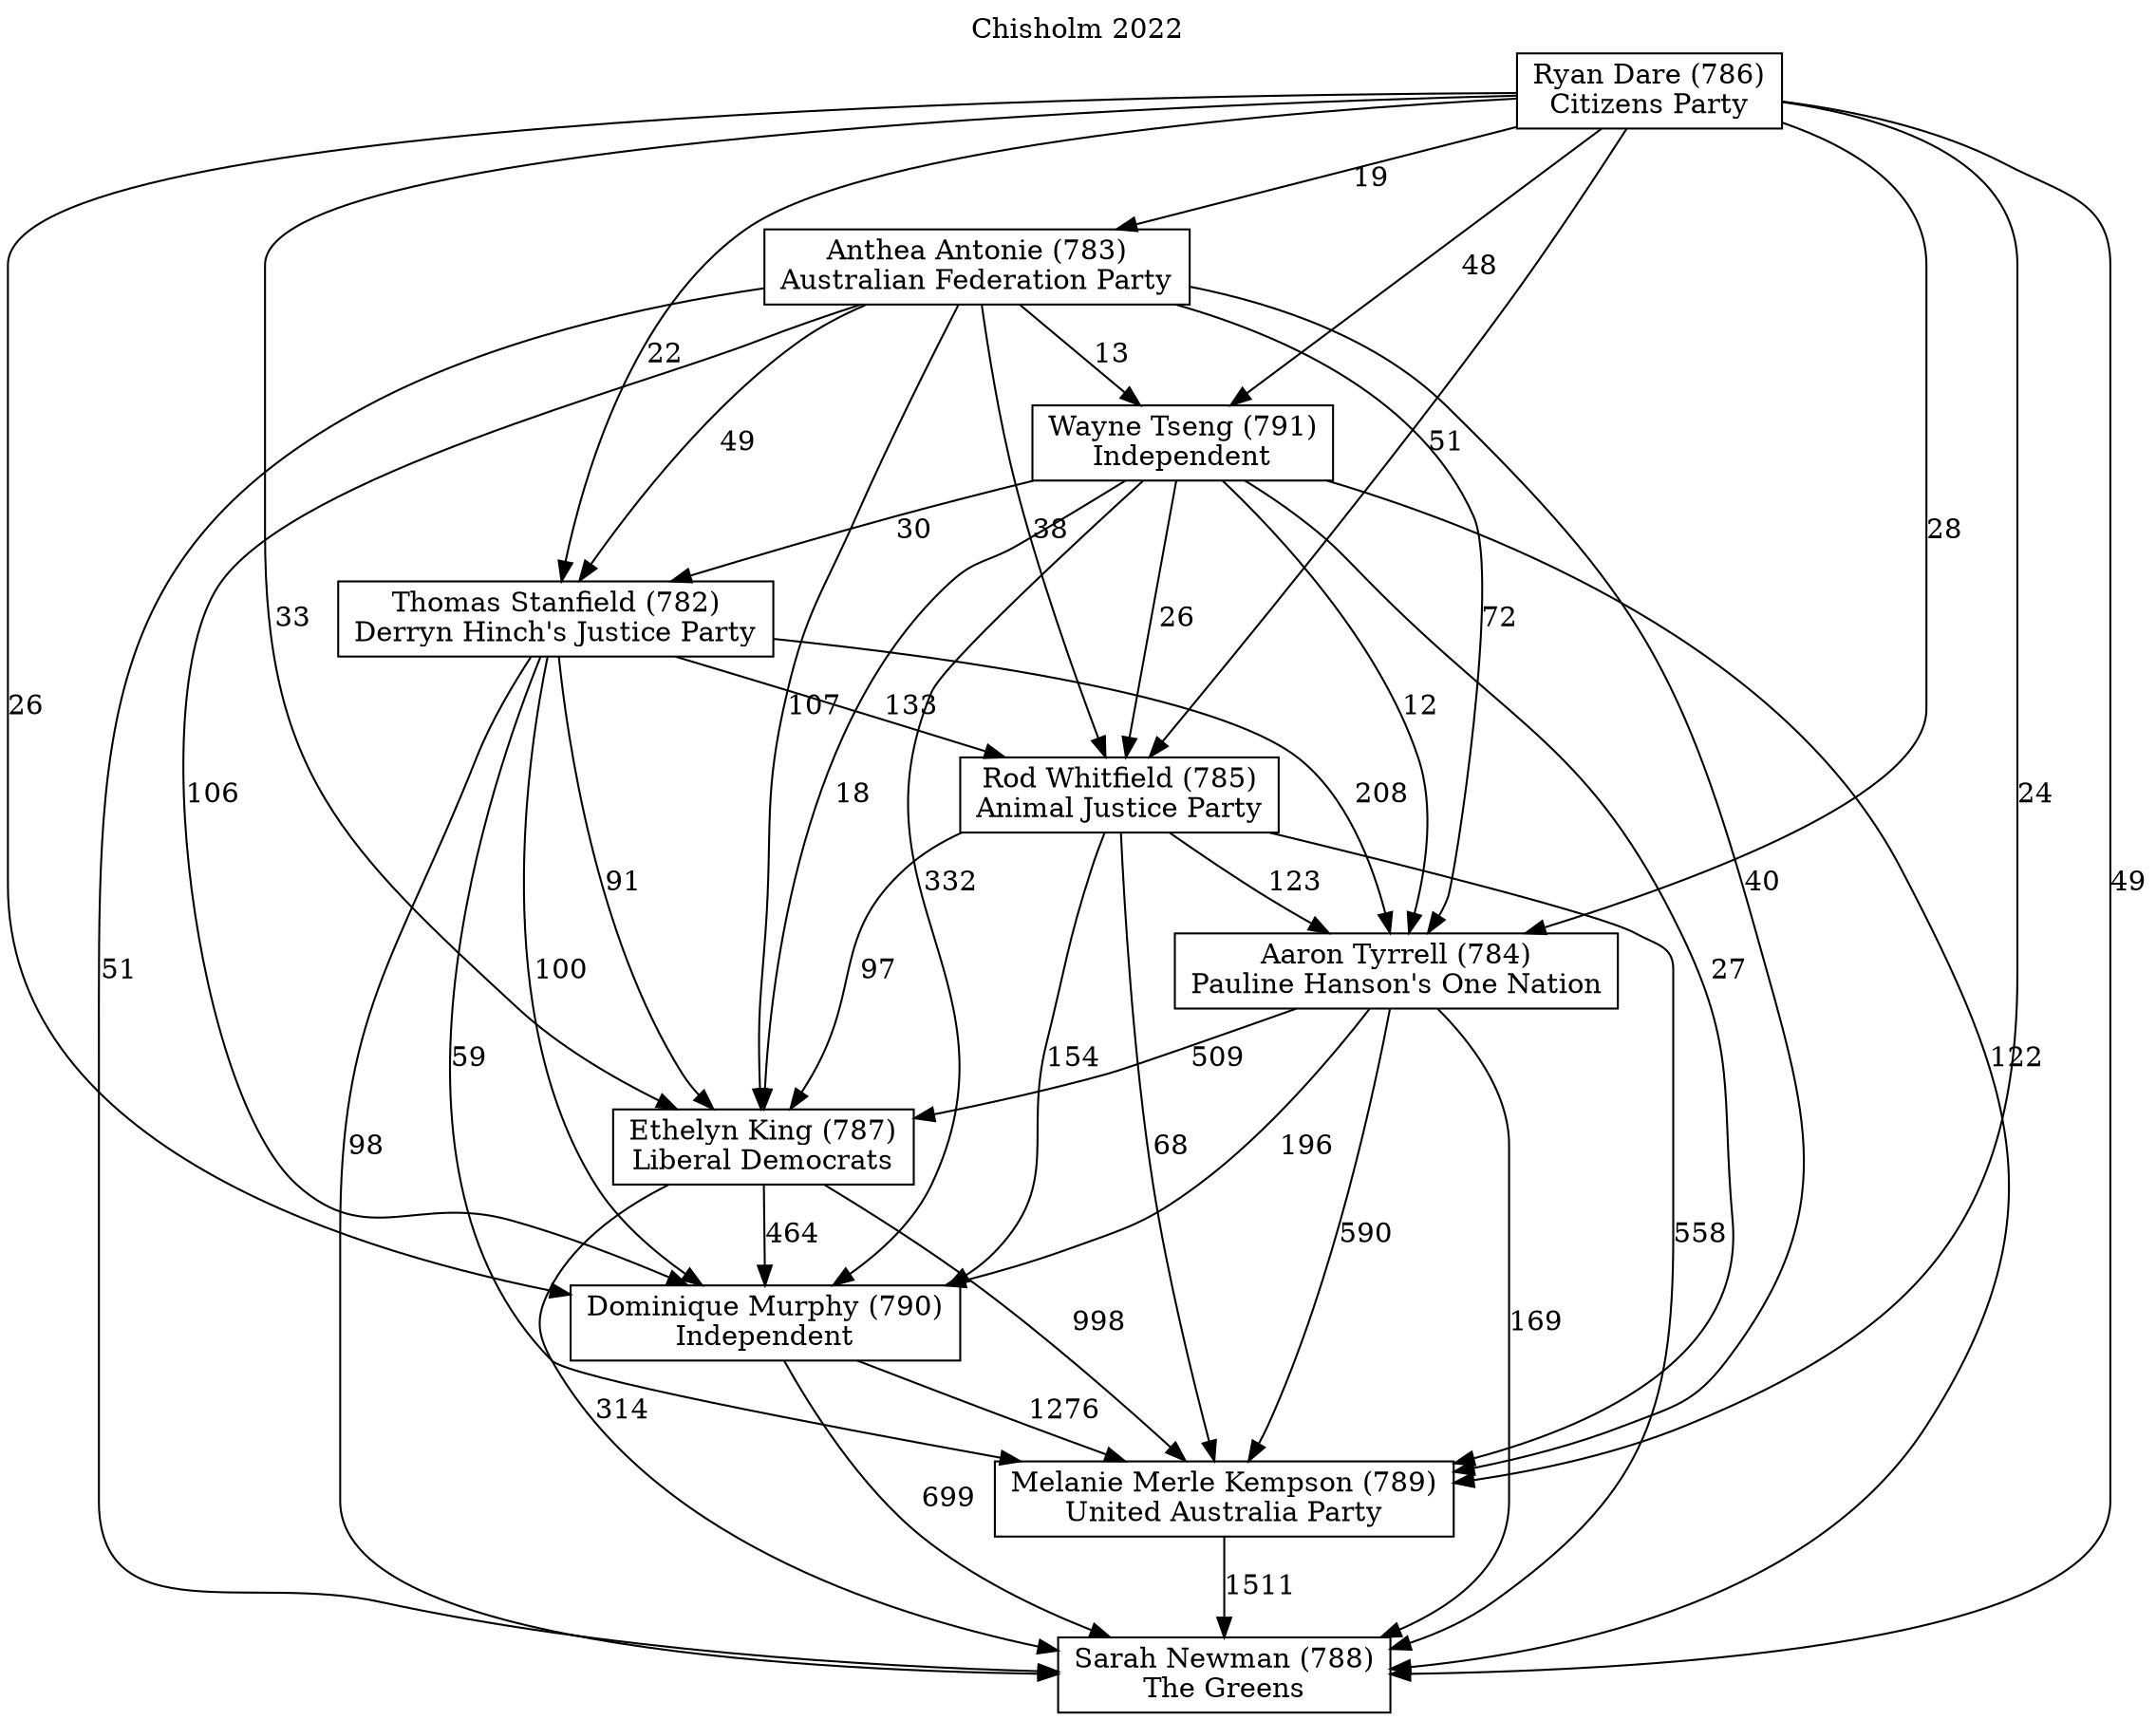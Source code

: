 // House preference flow
digraph "Sarah Newman (788)_Chisholm_2022" {
	graph [label="Chisholm 2022" labelloc=t mclimit=10]
	node [shape=box]
	"Sarah Newman (788)" [label="Sarah Newman (788)
The Greens"]
	"Melanie Merle Kempson (789)" [label="Melanie Merle Kempson (789)
United Australia Party"]
	"Dominique Murphy (790)" [label="Dominique Murphy (790)
Independent"]
	"Ethelyn King (787)" [label="Ethelyn King (787)
Liberal Democrats"]
	"Aaron Tyrrell (784)" [label="Aaron Tyrrell (784)
Pauline Hanson's One Nation"]
	"Rod Whitfield (785)" [label="Rod Whitfield (785)
Animal Justice Party"]
	"Thomas Stanfield (782)" [label="Thomas Stanfield (782)
Derryn Hinch's Justice Party"]
	"Wayne Tseng (791)" [label="Wayne Tseng (791)
Independent"]
	"Anthea Antonie (783)" [label="Anthea Antonie (783)
Australian Federation Party"]
	"Ryan Dare (786)" [label="Ryan Dare (786)
Citizens Party"]
	"Sarah Newman (788)" [label="Sarah Newman (788)
The Greens"]
	"Dominique Murphy (790)" [label="Dominique Murphy (790)
Independent"]
	"Ethelyn King (787)" [label="Ethelyn King (787)
Liberal Democrats"]
	"Aaron Tyrrell (784)" [label="Aaron Tyrrell (784)
Pauline Hanson's One Nation"]
	"Rod Whitfield (785)" [label="Rod Whitfield (785)
Animal Justice Party"]
	"Thomas Stanfield (782)" [label="Thomas Stanfield (782)
Derryn Hinch's Justice Party"]
	"Wayne Tseng (791)" [label="Wayne Tseng (791)
Independent"]
	"Anthea Antonie (783)" [label="Anthea Antonie (783)
Australian Federation Party"]
	"Ryan Dare (786)" [label="Ryan Dare (786)
Citizens Party"]
	"Sarah Newman (788)" [label="Sarah Newman (788)
The Greens"]
	"Ethelyn King (787)" [label="Ethelyn King (787)
Liberal Democrats"]
	"Aaron Tyrrell (784)" [label="Aaron Tyrrell (784)
Pauline Hanson's One Nation"]
	"Rod Whitfield (785)" [label="Rod Whitfield (785)
Animal Justice Party"]
	"Thomas Stanfield (782)" [label="Thomas Stanfield (782)
Derryn Hinch's Justice Party"]
	"Wayne Tseng (791)" [label="Wayne Tseng (791)
Independent"]
	"Anthea Antonie (783)" [label="Anthea Antonie (783)
Australian Federation Party"]
	"Ryan Dare (786)" [label="Ryan Dare (786)
Citizens Party"]
	"Sarah Newman (788)" [label="Sarah Newman (788)
The Greens"]
	"Aaron Tyrrell (784)" [label="Aaron Tyrrell (784)
Pauline Hanson's One Nation"]
	"Rod Whitfield (785)" [label="Rod Whitfield (785)
Animal Justice Party"]
	"Thomas Stanfield (782)" [label="Thomas Stanfield (782)
Derryn Hinch's Justice Party"]
	"Wayne Tseng (791)" [label="Wayne Tseng (791)
Independent"]
	"Anthea Antonie (783)" [label="Anthea Antonie (783)
Australian Federation Party"]
	"Ryan Dare (786)" [label="Ryan Dare (786)
Citizens Party"]
	"Sarah Newman (788)" [label="Sarah Newman (788)
The Greens"]
	"Rod Whitfield (785)" [label="Rod Whitfield (785)
Animal Justice Party"]
	"Thomas Stanfield (782)" [label="Thomas Stanfield (782)
Derryn Hinch's Justice Party"]
	"Wayne Tseng (791)" [label="Wayne Tseng (791)
Independent"]
	"Anthea Antonie (783)" [label="Anthea Antonie (783)
Australian Federation Party"]
	"Ryan Dare (786)" [label="Ryan Dare (786)
Citizens Party"]
	"Sarah Newman (788)" [label="Sarah Newman (788)
The Greens"]
	"Thomas Stanfield (782)" [label="Thomas Stanfield (782)
Derryn Hinch's Justice Party"]
	"Wayne Tseng (791)" [label="Wayne Tseng (791)
Independent"]
	"Anthea Antonie (783)" [label="Anthea Antonie (783)
Australian Federation Party"]
	"Ryan Dare (786)" [label="Ryan Dare (786)
Citizens Party"]
	"Sarah Newman (788)" [label="Sarah Newman (788)
The Greens"]
	"Wayne Tseng (791)" [label="Wayne Tseng (791)
Independent"]
	"Anthea Antonie (783)" [label="Anthea Antonie (783)
Australian Federation Party"]
	"Ryan Dare (786)" [label="Ryan Dare (786)
Citizens Party"]
	"Sarah Newman (788)" [label="Sarah Newman (788)
The Greens"]
	"Anthea Antonie (783)" [label="Anthea Antonie (783)
Australian Federation Party"]
	"Ryan Dare (786)" [label="Ryan Dare (786)
Citizens Party"]
	"Sarah Newman (788)" [label="Sarah Newman (788)
The Greens"]
	"Ryan Dare (786)" [label="Ryan Dare (786)
Citizens Party"]
	"Ryan Dare (786)" [label="Ryan Dare (786)
Citizens Party"]
	"Anthea Antonie (783)" [label="Anthea Antonie (783)
Australian Federation Party"]
	"Ryan Dare (786)" [label="Ryan Dare (786)
Citizens Party"]
	"Ryan Dare (786)" [label="Ryan Dare (786)
Citizens Party"]
	"Wayne Tseng (791)" [label="Wayne Tseng (791)
Independent"]
	"Anthea Antonie (783)" [label="Anthea Antonie (783)
Australian Federation Party"]
	"Ryan Dare (786)" [label="Ryan Dare (786)
Citizens Party"]
	"Wayne Tseng (791)" [label="Wayne Tseng (791)
Independent"]
	"Ryan Dare (786)" [label="Ryan Dare (786)
Citizens Party"]
	"Ryan Dare (786)" [label="Ryan Dare (786)
Citizens Party"]
	"Anthea Antonie (783)" [label="Anthea Antonie (783)
Australian Federation Party"]
	"Ryan Dare (786)" [label="Ryan Dare (786)
Citizens Party"]
	"Ryan Dare (786)" [label="Ryan Dare (786)
Citizens Party"]
	"Thomas Stanfield (782)" [label="Thomas Stanfield (782)
Derryn Hinch's Justice Party"]
	"Wayne Tseng (791)" [label="Wayne Tseng (791)
Independent"]
	"Anthea Antonie (783)" [label="Anthea Antonie (783)
Australian Federation Party"]
	"Ryan Dare (786)" [label="Ryan Dare (786)
Citizens Party"]
	"Thomas Stanfield (782)" [label="Thomas Stanfield (782)
Derryn Hinch's Justice Party"]
	"Anthea Antonie (783)" [label="Anthea Antonie (783)
Australian Federation Party"]
	"Ryan Dare (786)" [label="Ryan Dare (786)
Citizens Party"]
	"Thomas Stanfield (782)" [label="Thomas Stanfield (782)
Derryn Hinch's Justice Party"]
	"Ryan Dare (786)" [label="Ryan Dare (786)
Citizens Party"]
	"Ryan Dare (786)" [label="Ryan Dare (786)
Citizens Party"]
	"Anthea Antonie (783)" [label="Anthea Antonie (783)
Australian Federation Party"]
	"Ryan Dare (786)" [label="Ryan Dare (786)
Citizens Party"]
	"Ryan Dare (786)" [label="Ryan Dare (786)
Citizens Party"]
	"Wayne Tseng (791)" [label="Wayne Tseng (791)
Independent"]
	"Anthea Antonie (783)" [label="Anthea Antonie (783)
Australian Federation Party"]
	"Ryan Dare (786)" [label="Ryan Dare (786)
Citizens Party"]
	"Wayne Tseng (791)" [label="Wayne Tseng (791)
Independent"]
	"Ryan Dare (786)" [label="Ryan Dare (786)
Citizens Party"]
	"Ryan Dare (786)" [label="Ryan Dare (786)
Citizens Party"]
	"Anthea Antonie (783)" [label="Anthea Antonie (783)
Australian Federation Party"]
	"Ryan Dare (786)" [label="Ryan Dare (786)
Citizens Party"]
	"Ryan Dare (786)" [label="Ryan Dare (786)
Citizens Party"]
	"Rod Whitfield (785)" [label="Rod Whitfield (785)
Animal Justice Party"]
	"Thomas Stanfield (782)" [label="Thomas Stanfield (782)
Derryn Hinch's Justice Party"]
	"Wayne Tseng (791)" [label="Wayne Tseng (791)
Independent"]
	"Anthea Antonie (783)" [label="Anthea Antonie (783)
Australian Federation Party"]
	"Ryan Dare (786)" [label="Ryan Dare (786)
Citizens Party"]
	"Rod Whitfield (785)" [label="Rod Whitfield (785)
Animal Justice Party"]
	"Wayne Tseng (791)" [label="Wayne Tseng (791)
Independent"]
	"Anthea Antonie (783)" [label="Anthea Antonie (783)
Australian Federation Party"]
	"Ryan Dare (786)" [label="Ryan Dare (786)
Citizens Party"]
	"Rod Whitfield (785)" [label="Rod Whitfield (785)
Animal Justice Party"]
	"Anthea Antonie (783)" [label="Anthea Antonie (783)
Australian Federation Party"]
	"Ryan Dare (786)" [label="Ryan Dare (786)
Citizens Party"]
	"Rod Whitfield (785)" [label="Rod Whitfield (785)
Animal Justice Party"]
	"Ryan Dare (786)" [label="Ryan Dare (786)
Citizens Party"]
	"Ryan Dare (786)" [label="Ryan Dare (786)
Citizens Party"]
	"Anthea Antonie (783)" [label="Anthea Antonie (783)
Australian Federation Party"]
	"Ryan Dare (786)" [label="Ryan Dare (786)
Citizens Party"]
	"Ryan Dare (786)" [label="Ryan Dare (786)
Citizens Party"]
	"Wayne Tseng (791)" [label="Wayne Tseng (791)
Independent"]
	"Anthea Antonie (783)" [label="Anthea Antonie (783)
Australian Federation Party"]
	"Ryan Dare (786)" [label="Ryan Dare (786)
Citizens Party"]
	"Wayne Tseng (791)" [label="Wayne Tseng (791)
Independent"]
	"Ryan Dare (786)" [label="Ryan Dare (786)
Citizens Party"]
	"Ryan Dare (786)" [label="Ryan Dare (786)
Citizens Party"]
	"Anthea Antonie (783)" [label="Anthea Antonie (783)
Australian Federation Party"]
	"Ryan Dare (786)" [label="Ryan Dare (786)
Citizens Party"]
	"Ryan Dare (786)" [label="Ryan Dare (786)
Citizens Party"]
	"Thomas Stanfield (782)" [label="Thomas Stanfield (782)
Derryn Hinch's Justice Party"]
	"Wayne Tseng (791)" [label="Wayne Tseng (791)
Independent"]
	"Anthea Antonie (783)" [label="Anthea Antonie (783)
Australian Federation Party"]
	"Ryan Dare (786)" [label="Ryan Dare (786)
Citizens Party"]
	"Thomas Stanfield (782)" [label="Thomas Stanfield (782)
Derryn Hinch's Justice Party"]
	"Anthea Antonie (783)" [label="Anthea Antonie (783)
Australian Federation Party"]
	"Ryan Dare (786)" [label="Ryan Dare (786)
Citizens Party"]
	"Thomas Stanfield (782)" [label="Thomas Stanfield (782)
Derryn Hinch's Justice Party"]
	"Ryan Dare (786)" [label="Ryan Dare (786)
Citizens Party"]
	"Ryan Dare (786)" [label="Ryan Dare (786)
Citizens Party"]
	"Anthea Antonie (783)" [label="Anthea Antonie (783)
Australian Federation Party"]
	"Ryan Dare (786)" [label="Ryan Dare (786)
Citizens Party"]
	"Ryan Dare (786)" [label="Ryan Dare (786)
Citizens Party"]
	"Wayne Tseng (791)" [label="Wayne Tseng (791)
Independent"]
	"Anthea Antonie (783)" [label="Anthea Antonie (783)
Australian Federation Party"]
	"Ryan Dare (786)" [label="Ryan Dare (786)
Citizens Party"]
	"Wayne Tseng (791)" [label="Wayne Tseng (791)
Independent"]
	"Ryan Dare (786)" [label="Ryan Dare (786)
Citizens Party"]
	"Ryan Dare (786)" [label="Ryan Dare (786)
Citizens Party"]
	"Anthea Antonie (783)" [label="Anthea Antonie (783)
Australian Federation Party"]
	"Ryan Dare (786)" [label="Ryan Dare (786)
Citizens Party"]
	"Ryan Dare (786)" [label="Ryan Dare (786)
Citizens Party"]
	"Aaron Tyrrell (784)" [label="Aaron Tyrrell (784)
Pauline Hanson's One Nation"]
	"Rod Whitfield (785)" [label="Rod Whitfield (785)
Animal Justice Party"]
	"Thomas Stanfield (782)" [label="Thomas Stanfield (782)
Derryn Hinch's Justice Party"]
	"Wayne Tseng (791)" [label="Wayne Tseng (791)
Independent"]
	"Anthea Antonie (783)" [label="Anthea Antonie (783)
Australian Federation Party"]
	"Ryan Dare (786)" [label="Ryan Dare (786)
Citizens Party"]
	"Aaron Tyrrell (784)" [label="Aaron Tyrrell (784)
Pauline Hanson's One Nation"]
	"Thomas Stanfield (782)" [label="Thomas Stanfield (782)
Derryn Hinch's Justice Party"]
	"Wayne Tseng (791)" [label="Wayne Tseng (791)
Independent"]
	"Anthea Antonie (783)" [label="Anthea Antonie (783)
Australian Federation Party"]
	"Ryan Dare (786)" [label="Ryan Dare (786)
Citizens Party"]
	"Aaron Tyrrell (784)" [label="Aaron Tyrrell (784)
Pauline Hanson's One Nation"]
	"Wayne Tseng (791)" [label="Wayne Tseng (791)
Independent"]
	"Anthea Antonie (783)" [label="Anthea Antonie (783)
Australian Federation Party"]
	"Ryan Dare (786)" [label="Ryan Dare (786)
Citizens Party"]
	"Aaron Tyrrell (784)" [label="Aaron Tyrrell (784)
Pauline Hanson's One Nation"]
	"Anthea Antonie (783)" [label="Anthea Antonie (783)
Australian Federation Party"]
	"Ryan Dare (786)" [label="Ryan Dare (786)
Citizens Party"]
	"Aaron Tyrrell (784)" [label="Aaron Tyrrell (784)
Pauline Hanson's One Nation"]
	"Ryan Dare (786)" [label="Ryan Dare (786)
Citizens Party"]
	"Ryan Dare (786)" [label="Ryan Dare (786)
Citizens Party"]
	"Anthea Antonie (783)" [label="Anthea Antonie (783)
Australian Federation Party"]
	"Ryan Dare (786)" [label="Ryan Dare (786)
Citizens Party"]
	"Ryan Dare (786)" [label="Ryan Dare (786)
Citizens Party"]
	"Wayne Tseng (791)" [label="Wayne Tseng (791)
Independent"]
	"Anthea Antonie (783)" [label="Anthea Antonie (783)
Australian Federation Party"]
	"Ryan Dare (786)" [label="Ryan Dare (786)
Citizens Party"]
	"Wayne Tseng (791)" [label="Wayne Tseng (791)
Independent"]
	"Ryan Dare (786)" [label="Ryan Dare (786)
Citizens Party"]
	"Ryan Dare (786)" [label="Ryan Dare (786)
Citizens Party"]
	"Anthea Antonie (783)" [label="Anthea Antonie (783)
Australian Federation Party"]
	"Ryan Dare (786)" [label="Ryan Dare (786)
Citizens Party"]
	"Ryan Dare (786)" [label="Ryan Dare (786)
Citizens Party"]
	"Thomas Stanfield (782)" [label="Thomas Stanfield (782)
Derryn Hinch's Justice Party"]
	"Wayne Tseng (791)" [label="Wayne Tseng (791)
Independent"]
	"Anthea Antonie (783)" [label="Anthea Antonie (783)
Australian Federation Party"]
	"Ryan Dare (786)" [label="Ryan Dare (786)
Citizens Party"]
	"Thomas Stanfield (782)" [label="Thomas Stanfield (782)
Derryn Hinch's Justice Party"]
	"Anthea Antonie (783)" [label="Anthea Antonie (783)
Australian Federation Party"]
	"Ryan Dare (786)" [label="Ryan Dare (786)
Citizens Party"]
	"Thomas Stanfield (782)" [label="Thomas Stanfield (782)
Derryn Hinch's Justice Party"]
	"Ryan Dare (786)" [label="Ryan Dare (786)
Citizens Party"]
	"Ryan Dare (786)" [label="Ryan Dare (786)
Citizens Party"]
	"Anthea Antonie (783)" [label="Anthea Antonie (783)
Australian Federation Party"]
	"Ryan Dare (786)" [label="Ryan Dare (786)
Citizens Party"]
	"Ryan Dare (786)" [label="Ryan Dare (786)
Citizens Party"]
	"Wayne Tseng (791)" [label="Wayne Tseng (791)
Independent"]
	"Anthea Antonie (783)" [label="Anthea Antonie (783)
Australian Federation Party"]
	"Ryan Dare (786)" [label="Ryan Dare (786)
Citizens Party"]
	"Wayne Tseng (791)" [label="Wayne Tseng (791)
Independent"]
	"Ryan Dare (786)" [label="Ryan Dare (786)
Citizens Party"]
	"Ryan Dare (786)" [label="Ryan Dare (786)
Citizens Party"]
	"Anthea Antonie (783)" [label="Anthea Antonie (783)
Australian Federation Party"]
	"Ryan Dare (786)" [label="Ryan Dare (786)
Citizens Party"]
	"Ryan Dare (786)" [label="Ryan Dare (786)
Citizens Party"]
	"Rod Whitfield (785)" [label="Rod Whitfield (785)
Animal Justice Party"]
	"Thomas Stanfield (782)" [label="Thomas Stanfield (782)
Derryn Hinch's Justice Party"]
	"Wayne Tseng (791)" [label="Wayne Tseng (791)
Independent"]
	"Anthea Antonie (783)" [label="Anthea Antonie (783)
Australian Federation Party"]
	"Ryan Dare (786)" [label="Ryan Dare (786)
Citizens Party"]
	"Rod Whitfield (785)" [label="Rod Whitfield (785)
Animal Justice Party"]
	"Wayne Tseng (791)" [label="Wayne Tseng (791)
Independent"]
	"Anthea Antonie (783)" [label="Anthea Antonie (783)
Australian Federation Party"]
	"Ryan Dare (786)" [label="Ryan Dare (786)
Citizens Party"]
	"Rod Whitfield (785)" [label="Rod Whitfield (785)
Animal Justice Party"]
	"Anthea Antonie (783)" [label="Anthea Antonie (783)
Australian Federation Party"]
	"Ryan Dare (786)" [label="Ryan Dare (786)
Citizens Party"]
	"Rod Whitfield (785)" [label="Rod Whitfield (785)
Animal Justice Party"]
	"Ryan Dare (786)" [label="Ryan Dare (786)
Citizens Party"]
	"Ryan Dare (786)" [label="Ryan Dare (786)
Citizens Party"]
	"Anthea Antonie (783)" [label="Anthea Antonie (783)
Australian Federation Party"]
	"Ryan Dare (786)" [label="Ryan Dare (786)
Citizens Party"]
	"Ryan Dare (786)" [label="Ryan Dare (786)
Citizens Party"]
	"Wayne Tseng (791)" [label="Wayne Tseng (791)
Independent"]
	"Anthea Antonie (783)" [label="Anthea Antonie (783)
Australian Federation Party"]
	"Ryan Dare (786)" [label="Ryan Dare (786)
Citizens Party"]
	"Wayne Tseng (791)" [label="Wayne Tseng (791)
Independent"]
	"Ryan Dare (786)" [label="Ryan Dare (786)
Citizens Party"]
	"Ryan Dare (786)" [label="Ryan Dare (786)
Citizens Party"]
	"Anthea Antonie (783)" [label="Anthea Antonie (783)
Australian Federation Party"]
	"Ryan Dare (786)" [label="Ryan Dare (786)
Citizens Party"]
	"Ryan Dare (786)" [label="Ryan Dare (786)
Citizens Party"]
	"Thomas Stanfield (782)" [label="Thomas Stanfield (782)
Derryn Hinch's Justice Party"]
	"Wayne Tseng (791)" [label="Wayne Tseng (791)
Independent"]
	"Anthea Antonie (783)" [label="Anthea Antonie (783)
Australian Federation Party"]
	"Ryan Dare (786)" [label="Ryan Dare (786)
Citizens Party"]
	"Thomas Stanfield (782)" [label="Thomas Stanfield (782)
Derryn Hinch's Justice Party"]
	"Anthea Antonie (783)" [label="Anthea Antonie (783)
Australian Federation Party"]
	"Ryan Dare (786)" [label="Ryan Dare (786)
Citizens Party"]
	"Thomas Stanfield (782)" [label="Thomas Stanfield (782)
Derryn Hinch's Justice Party"]
	"Ryan Dare (786)" [label="Ryan Dare (786)
Citizens Party"]
	"Ryan Dare (786)" [label="Ryan Dare (786)
Citizens Party"]
	"Anthea Antonie (783)" [label="Anthea Antonie (783)
Australian Federation Party"]
	"Ryan Dare (786)" [label="Ryan Dare (786)
Citizens Party"]
	"Ryan Dare (786)" [label="Ryan Dare (786)
Citizens Party"]
	"Wayne Tseng (791)" [label="Wayne Tseng (791)
Independent"]
	"Anthea Antonie (783)" [label="Anthea Antonie (783)
Australian Federation Party"]
	"Ryan Dare (786)" [label="Ryan Dare (786)
Citizens Party"]
	"Wayne Tseng (791)" [label="Wayne Tseng (791)
Independent"]
	"Ryan Dare (786)" [label="Ryan Dare (786)
Citizens Party"]
	"Ryan Dare (786)" [label="Ryan Dare (786)
Citizens Party"]
	"Anthea Antonie (783)" [label="Anthea Antonie (783)
Australian Federation Party"]
	"Ryan Dare (786)" [label="Ryan Dare (786)
Citizens Party"]
	"Ryan Dare (786)" [label="Ryan Dare (786)
Citizens Party"]
	"Ethelyn King (787)" [label="Ethelyn King (787)
Liberal Democrats"]
	"Aaron Tyrrell (784)" [label="Aaron Tyrrell (784)
Pauline Hanson's One Nation"]
	"Rod Whitfield (785)" [label="Rod Whitfield (785)
Animal Justice Party"]
	"Thomas Stanfield (782)" [label="Thomas Stanfield (782)
Derryn Hinch's Justice Party"]
	"Wayne Tseng (791)" [label="Wayne Tseng (791)
Independent"]
	"Anthea Antonie (783)" [label="Anthea Antonie (783)
Australian Federation Party"]
	"Ryan Dare (786)" [label="Ryan Dare (786)
Citizens Party"]
	"Ethelyn King (787)" [label="Ethelyn King (787)
Liberal Democrats"]
	"Rod Whitfield (785)" [label="Rod Whitfield (785)
Animal Justice Party"]
	"Thomas Stanfield (782)" [label="Thomas Stanfield (782)
Derryn Hinch's Justice Party"]
	"Wayne Tseng (791)" [label="Wayne Tseng (791)
Independent"]
	"Anthea Antonie (783)" [label="Anthea Antonie (783)
Australian Federation Party"]
	"Ryan Dare (786)" [label="Ryan Dare (786)
Citizens Party"]
	"Ethelyn King (787)" [label="Ethelyn King (787)
Liberal Democrats"]
	"Thomas Stanfield (782)" [label="Thomas Stanfield (782)
Derryn Hinch's Justice Party"]
	"Wayne Tseng (791)" [label="Wayne Tseng (791)
Independent"]
	"Anthea Antonie (783)" [label="Anthea Antonie (783)
Australian Federation Party"]
	"Ryan Dare (786)" [label="Ryan Dare (786)
Citizens Party"]
	"Ethelyn King (787)" [label="Ethelyn King (787)
Liberal Democrats"]
	"Wayne Tseng (791)" [label="Wayne Tseng (791)
Independent"]
	"Anthea Antonie (783)" [label="Anthea Antonie (783)
Australian Federation Party"]
	"Ryan Dare (786)" [label="Ryan Dare (786)
Citizens Party"]
	"Ethelyn King (787)" [label="Ethelyn King (787)
Liberal Democrats"]
	"Anthea Antonie (783)" [label="Anthea Antonie (783)
Australian Federation Party"]
	"Ryan Dare (786)" [label="Ryan Dare (786)
Citizens Party"]
	"Ethelyn King (787)" [label="Ethelyn King (787)
Liberal Democrats"]
	"Ryan Dare (786)" [label="Ryan Dare (786)
Citizens Party"]
	"Ryan Dare (786)" [label="Ryan Dare (786)
Citizens Party"]
	"Anthea Antonie (783)" [label="Anthea Antonie (783)
Australian Federation Party"]
	"Ryan Dare (786)" [label="Ryan Dare (786)
Citizens Party"]
	"Ryan Dare (786)" [label="Ryan Dare (786)
Citizens Party"]
	"Wayne Tseng (791)" [label="Wayne Tseng (791)
Independent"]
	"Anthea Antonie (783)" [label="Anthea Antonie (783)
Australian Federation Party"]
	"Ryan Dare (786)" [label="Ryan Dare (786)
Citizens Party"]
	"Wayne Tseng (791)" [label="Wayne Tseng (791)
Independent"]
	"Ryan Dare (786)" [label="Ryan Dare (786)
Citizens Party"]
	"Ryan Dare (786)" [label="Ryan Dare (786)
Citizens Party"]
	"Anthea Antonie (783)" [label="Anthea Antonie (783)
Australian Federation Party"]
	"Ryan Dare (786)" [label="Ryan Dare (786)
Citizens Party"]
	"Ryan Dare (786)" [label="Ryan Dare (786)
Citizens Party"]
	"Thomas Stanfield (782)" [label="Thomas Stanfield (782)
Derryn Hinch's Justice Party"]
	"Wayne Tseng (791)" [label="Wayne Tseng (791)
Independent"]
	"Anthea Antonie (783)" [label="Anthea Antonie (783)
Australian Federation Party"]
	"Ryan Dare (786)" [label="Ryan Dare (786)
Citizens Party"]
	"Thomas Stanfield (782)" [label="Thomas Stanfield (782)
Derryn Hinch's Justice Party"]
	"Anthea Antonie (783)" [label="Anthea Antonie (783)
Australian Federation Party"]
	"Ryan Dare (786)" [label="Ryan Dare (786)
Citizens Party"]
	"Thomas Stanfield (782)" [label="Thomas Stanfield (782)
Derryn Hinch's Justice Party"]
	"Ryan Dare (786)" [label="Ryan Dare (786)
Citizens Party"]
	"Ryan Dare (786)" [label="Ryan Dare (786)
Citizens Party"]
	"Anthea Antonie (783)" [label="Anthea Antonie (783)
Australian Federation Party"]
	"Ryan Dare (786)" [label="Ryan Dare (786)
Citizens Party"]
	"Ryan Dare (786)" [label="Ryan Dare (786)
Citizens Party"]
	"Wayne Tseng (791)" [label="Wayne Tseng (791)
Independent"]
	"Anthea Antonie (783)" [label="Anthea Antonie (783)
Australian Federation Party"]
	"Ryan Dare (786)" [label="Ryan Dare (786)
Citizens Party"]
	"Wayne Tseng (791)" [label="Wayne Tseng (791)
Independent"]
	"Ryan Dare (786)" [label="Ryan Dare (786)
Citizens Party"]
	"Ryan Dare (786)" [label="Ryan Dare (786)
Citizens Party"]
	"Anthea Antonie (783)" [label="Anthea Antonie (783)
Australian Federation Party"]
	"Ryan Dare (786)" [label="Ryan Dare (786)
Citizens Party"]
	"Ryan Dare (786)" [label="Ryan Dare (786)
Citizens Party"]
	"Rod Whitfield (785)" [label="Rod Whitfield (785)
Animal Justice Party"]
	"Thomas Stanfield (782)" [label="Thomas Stanfield (782)
Derryn Hinch's Justice Party"]
	"Wayne Tseng (791)" [label="Wayne Tseng (791)
Independent"]
	"Anthea Antonie (783)" [label="Anthea Antonie (783)
Australian Federation Party"]
	"Ryan Dare (786)" [label="Ryan Dare (786)
Citizens Party"]
	"Rod Whitfield (785)" [label="Rod Whitfield (785)
Animal Justice Party"]
	"Wayne Tseng (791)" [label="Wayne Tseng (791)
Independent"]
	"Anthea Antonie (783)" [label="Anthea Antonie (783)
Australian Federation Party"]
	"Ryan Dare (786)" [label="Ryan Dare (786)
Citizens Party"]
	"Rod Whitfield (785)" [label="Rod Whitfield (785)
Animal Justice Party"]
	"Anthea Antonie (783)" [label="Anthea Antonie (783)
Australian Federation Party"]
	"Ryan Dare (786)" [label="Ryan Dare (786)
Citizens Party"]
	"Rod Whitfield (785)" [label="Rod Whitfield (785)
Animal Justice Party"]
	"Ryan Dare (786)" [label="Ryan Dare (786)
Citizens Party"]
	"Ryan Dare (786)" [label="Ryan Dare (786)
Citizens Party"]
	"Anthea Antonie (783)" [label="Anthea Antonie (783)
Australian Federation Party"]
	"Ryan Dare (786)" [label="Ryan Dare (786)
Citizens Party"]
	"Ryan Dare (786)" [label="Ryan Dare (786)
Citizens Party"]
	"Wayne Tseng (791)" [label="Wayne Tseng (791)
Independent"]
	"Anthea Antonie (783)" [label="Anthea Antonie (783)
Australian Federation Party"]
	"Ryan Dare (786)" [label="Ryan Dare (786)
Citizens Party"]
	"Wayne Tseng (791)" [label="Wayne Tseng (791)
Independent"]
	"Ryan Dare (786)" [label="Ryan Dare (786)
Citizens Party"]
	"Ryan Dare (786)" [label="Ryan Dare (786)
Citizens Party"]
	"Anthea Antonie (783)" [label="Anthea Antonie (783)
Australian Federation Party"]
	"Ryan Dare (786)" [label="Ryan Dare (786)
Citizens Party"]
	"Ryan Dare (786)" [label="Ryan Dare (786)
Citizens Party"]
	"Thomas Stanfield (782)" [label="Thomas Stanfield (782)
Derryn Hinch's Justice Party"]
	"Wayne Tseng (791)" [label="Wayne Tseng (791)
Independent"]
	"Anthea Antonie (783)" [label="Anthea Antonie (783)
Australian Federation Party"]
	"Ryan Dare (786)" [label="Ryan Dare (786)
Citizens Party"]
	"Thomas Stanfield (782)" [label="Thomas Stanfield (782)
Derryn Hinch's Justice Party"]
	"Anthea Antonie (783)" [label="Anthea Antonie (783)
Australian Federation Party"]
	"Ryan Dare (786)" [label="Ryan Dare (786)
Citizens Party"]
	"Thomas Stanfield (782)" [label="Thomas Stanfield (782)
Derryn Hinch's Justice Party"]
	"Ryan Dare (786)" [label="Ryan Dare (786)
Citizens Party"]
	"Ryan Dare (786)" [label="Ryan Dare (786)
Citizens Party"]
	"Anthea Antonie (783)" [label="Anthea Antonie (783)
Australian Federation Party"]
	"Ryan Dare (786)" [label="Ryan Dare (786)
Citizens Party"]
	"Ryan Dare (786)" [label="Ryan Dare (786)
Citizens Party"]
	"Wayne Tseng (791)" [label="Wayne Tseng (791)
Independent"]
	"Anthea Antonie (783)" [label="Anthea Antonie (783)
Australian Federation Party"]
	"Ryan Dare (786)" [label="Ryan Dare (786)
Citizens Party"]
	"Wayne Tseng (791)" [label="Wayne Tseng (791)
Independent"]
	"Ryan Dare (786)" [label="Ryan Dare (786)
Citizens Party"]
	"Ryan Dare (786)" [label="Ryan Dare (786)
Citizens Party"]
	"Anthea Antonie (783)" [label="Anthea Antonie (783)
Australian Federation Party"]
	"Ryan Dare (786)" [label="Ryan Dare (786)
Citizens Party"]
	"Ryan Dare (786)" [label="Ryan Dare (786)
Citizens Party"]
	"Aaron Tyrrell (784)" [label="Aaron Tyrrell (784)
Pauline Hanson's One Nation"]
	"Rod Whitfield (785)" [label="Rod Whitfield (785)
Animal Justice Party"]
	"Thomas Stanfield (782)" [label="Thomas Stanfield (782)
Derryn Hinch's Justice Party"]
	"Wayne Tseng (791)" [label="Wayne Tseng (791)
Independent"]
	"Anthea Antonie (783)" [label="Anthea Antonie (783)
Australian Federation Party"]
	"Ryan Dare (786)" [label="Ryan Dare (786)
Citizens Party"]
	"Aaron Tyrrell (784)" [label="Aaron Tyrrell (784)
Pauline Hanson's One Nation"]
	"Thomas Stanfield (782)" [label="Thomas Stanfield (782)
Derryn Hinch's Justice Party"]
	"Wayne Tseng (791)" [label="Wayne Tseng (791)
Independent"]
	"Anthea Antonie (783)" [label="Anthea Antonie (783)
Australian Federation Party"]
	"Ryan Dare (786)" [label="Ryan Dare (786)
Citizens Party"]
	"Aaron Tyrrell (784)" [label="Aaron Tyrrell (784)
Pauline Hanson's One Nation"]
	"Wayne Tseng (791)" [label="Wayne Tseng (791)
Independent"]
	"Anthea Antonie (783)" [label="Anthea Antonie (783)
Australian Federation Party"]
	"Ryan Dare (786)" [label="Ryan Dare (786)
Citizens Party"]
	"Aaron Tyrrell (784)" [label="Aaron Tyrrell (784)
Pauline Hanson's One Nation"]
	"Anthea Antonie (783)" [label="Anthea Antonie (783)
Australian Federation Party"]
	"Ryan Dare (786)" [label="Ryan Dare (786)
Citizens Party"]
	"Aaron Tyrrell (784)" [label="Aaron Tyrrell (784)
Pauline Hanson's One Nation"]
	"Ryan Dare (786)" [label="Ryan Dare (786)
Citizens Party"]
	"Ryan Dare (786)" [label="Ryan Dare (786)
Citizens Party"]
	"Anthea Antonie (783)" [label="Anthea Antonie (783)
Australian Federation Party"]
	"Ryan Dare (786)" [label="Ryan Dare (786)
Citizens Party"]
	"Ryan Dare (786)" [label="Ryan Dare (786)
Citizens Party"]
	"Wayne Tseng (791)" [label="Wayne Tseng (791)
Independent"]
	"Anthea Antonie (783)" [label="Anthea Antonie (783)
Australian Federation Party"]
	"Ryan Dare (786)" [label="Ryan Dare (786)
Citizens Party"]
	"Wayne Tseng (791)" [label="Wayne Tseng (791)
Independent"]
	"Ryan Dare (786)" [label="Ryan Dare (786)
Citizens Party"]
	"Ryan Dare (786)" [label="Ryan Dare (786)
Citizens Party"]
	"Anthea Antonie (783)" [label="Anthea Antonie (783)
Australian Federation Party"]
	"Ryan Dare (786)" [label="Ryan Dare (786)
Citizens Party"]
	"Ryan Dare (786)" [label="Ryan Dare (786)
Citizens Party"]
	"Thomas Stanfield (782)" [label="Thomas Stanfield (782)
Derryn Hinch's Justice Party"]
	"Wayne Tseng (791)" [label="Wayne Tseng (791)
Independent"]
	"Anthea Antonie (783)" [label="Anthea Antonie (783)
Australian Federation Party"]
	"Ryan Dare (786)" [label="Ryan Dare (786)
Citizens Party"]
	"Thomas Stanfield (782)" [label="Thomas Stanfield (782)
Derryn Hinch's Justice Party"]
	"Anthea Antonie (783)" [label="Anthea Antonie (783)
Australian Federation Party"]
	"Ryan Dare (786)" [label="Ryan Dare (786)
Citizens Party"]
	"Thomas Stanfield (782)" [label="Thomas Stanfield (782)
Derryn Hinch's Justice Party"]
	"Ryan Dare (786)" [label="Ryan Dare (786)
Citizens Party"]
	"Ryan Dare (786)" [label="Ryan Dare (786)
Citizens Party"]
	"Anthea Antonie (783)" [label="Anthea Antonie (783)
Australian Federation Party"]
	"Ryan Dare (786)" [label="Ryan Dare (786)
Citizens Party"]
	"Ryan Dare (786)" [label="Ryan Dare (786)
Citizens Party"]
	"Wayne Tseng (791)" [label="Wayne Tseng (791)
Independent"]
	"Anthea Antonie (783)" [label="Anthea Antonie (783)
Australian Federation Party"]
	"Ryan Dare (786)" [label="Ryan Dare (786)
Citizens Party"]
	"Wayne Tseng (791)" [label="Wayne Tseng (791)
Independent"]
	"Ryan Dare (786)" [label="Ryan Dare (786)
Citizens Party"]
	"Ryan Dare (786)" [label="Ryan Dare (786)
Citizens Party"]
	"Anthea Antonie (783)" [label="Anthea Antonie (783)
Australian Federation Party"]
	"Ryan Dare (786)" [label="Ryan Dare (786)
Citizens Party"]
	"Ryan Dare (786)" [label="Ryan Dare (786)
Citizens Party"]
	"Rod Whitfield (785)" [label="Rod Whitfield (785)
Animal Justice Party"]
	"Thomas Stanfield (782)" [label="Thomas Stanfield (782)
Derryn Hinch's Justice Party"]
	"Wayne Tseng (791)" [label="Wayne Tseng (791)
Independent"]
	"Anthea Antonie (783)" [label="Anthea Antonie (783)
Australian Federation Party"]
	"Ryan Dare (786)" [label="Ryan Dare (786)
Citizens Party"]
	"Rod Whitfield (785)" [label="Rod Whitfield (785)
Animal Justice Party"]
	"Wayne Tseng (791)" [label="Wayne Tseng (791)
Independent"]
	"Anthea Antonie (783)" [label="Anthea Antonie (783)
Australian Federation Party"]
	"Ryan Dare (786)" [label="Ryan Dare (786)
Citizens Party"]
	"Rod Whitfield (785)" [label="Rod Whitfield (785)
Animal Justice Party"]
	"Anthea Antonie (783)" [label="Anthea Antonie (783)
Australian Federation Party"]
	"Ryan Dare (786)" [label="Ryan Dare (786)
Citizens Party"]
	"Rod Whitfield (785)" [label="Rod Whitfield (785)
Animal Justice Party"]
	"Ryan Dare (786)" [label="Ryan Dare (786)
Citizens Party"]
	"Ryan Dare (786)" [label="Ryan Dare (786)
Citizens Party"]
	"Anthea Antonie (783)" [label="Anthea Antonie (783)
Australian Federation Party"]
	"Ryan Dare (786)" [label="Ryan Dare (786)
Citizens Party"]
	"Ryan Dare (786)" [label="Ryan Dare (786)
Citizens Party"]
	"Wayne Tseng (791)" [label="Wayne Tseng (791)
Independent"]
	"Anthea Antonie (783)" [label="Anthea Antonie (783)
Australian Federation Party"]
	"Ryan Dare (786)" [label="Ryan Dare (786)
Citizens Party"]
	"Wayne Tseng (791)" [label="Wayne Tseng (791)
Independent"]
	"Ryan Dare (786)" [label="Ryan Dare (786)
Citizens Party"]
	"Ryan Dare (786)" [label="Ryan Dare (786)
Citizens Party"]
	"Anthea Antonie (783)" [label="Anthea Antonie (783)
Australian Federation Party"]
	"Ryan Dare (786)" [label="Ryan Dare (786)
Citizens Party"]
	"Ryan Dare (786)" [label="Ryan Dare (786)
Citizens Party"]
	"Thomas Stanfield (782)" [label="Thomas Stanfield (782)
Derryn Hinch's Justice Party"]
	"Wayne Tseng (791)" [label="Wayne Tseng (791)
Independent"]
	"Anthea Antonie (783)" [label="Anthea Antonie (783)
Australian Federation Party"]
	"Ryan Dare (786)" [label="Ryan Dare (786)
Citizens Party"]
	"Thomas Stanfield (782)" [label="Thomas Stanfield (782)
Derryn Hinch's Justice Party"]
	"Anthea Antonie (783)" [label="Anthea Antonie (783)
Australian Federation Party"]
	"Ryan Dare (786)" [label="Ryan Dare (786)
Citizens Party"]
	"Thomas Stanfield (782)" [label="Thomas Stanfield (782)
Derryn Hinch's Justice Party"]
	"Ryan Dare (786)" [label="Ryan Dare (786)
Citizens Party"]
	"Ryan Dare (786)" [label="Ryan Dare (786)
Citizens Party"]
	"Anthea Antonie (783)" [label="Anthea Antonie (783)
Australian Federation Party"]
	"Ryan Dare (786)" [label="Ryan Dare (786)
Citizens Party"]
	"Ryan Dare (786)" [label="Ryan Dare (786)
Citizens Party"]
	"Wayne Tseng (791)" [label="Wayne Tseng (791)
Independent"]
	"Anthea Antonie (783)" [label="Anthea Antonie (783)
Australian Federation Party"]
	"Ryan Dare (786)" [label="Ryan Dare (786)
Citizens Party"]
	"Wayne Tseng (791)" [label="Wayne Tseng (791)
Independent"]
	"Ryan Dare (786)" [label="Ryan Dare (786)
Citizens Party"]
	"Ryan Dare (786)" [label="Ryan Dare (786)
Citizens Party"]
	"Anthea Antonie (783)" [label="Anthea Antonie (783)
Australian Federation Party"]
	"Ryan Dare (786)" [label="Ryan Dare (786)
Citizens Party"]
	"Ryan Dare (786)" [label="Ryan Dare (786)
Citizens Party"]
	"Dominique Murphy (790)" [label="Dominique Murphy (790)
Independent"]
	"Ethelyn King (787)" [label="Ethelyn King (787)
Liberal Democrats"]
	"Aaron Tyrrell (784)" [label="Aaron Tyrrell (784)
Pauline Hanson's One Nation"]
	"Rod Whitfield (785)" [label="Rod Whitfield (785)
Animal Justice Party"]
	"Thomas Stanfield (782)" [label="Thomas Stanfield (782)
Derryn Hinch's Justice Party"]
	"Wayne Tseng (791)" [label="Wayne Tseng (791)
Independent"]
	"Anthea Antonie (783)" [label="Anthea Antonie (783)
Australian Federation Party"]
	"Ryan Dare (786)" [label="Ryan Dare (786)
Citizens Party"]
	"Dominique Murphy (790)" [label="Dominique Murphy (790)
Independent"]
	"Aaron Tyrrell (784)" [label="Aaron Tyrrell (784)
Pauline Hanson's One Nation"]
	"Rod Whitfield (785)" [label="Rod Whitfield (785)
Animal Justice Party"]
	"Thomas Stanfield (782)" [label="Thomas Stanfield (782)
Derryn Hinch's Justice Party"]
	"Wayne Tseng (791)" [label="Wayne Tseng (791)
Independent"]
	"Anthea Antonie (783)" [label="Anthea Antonie (783)
Australian Federation Party"]
	"Ryan Dare (786)" [label="Ryan Dare (786)
Citizens Party"]
	"Dominique Murphy (790)" [label="Dominique Murphy (790)
Independent"]
	"Rod Whitfield (785)" [label="Rod Whitfield (785)
Animal Justice Party"]
	"Thomas Stanfield (782)" [label="Thomas Stanfield (782)
Derryn Hinch's Justice Party"]
	"Wayne Tseng (791)" [label="Wayne Tseng (791)
Independent"]
	"Anthea Antonie (783)" [label="Anthea Antonie (783)
Australian Federation Party"]
	"Ryan Dare (786)" [label="Ryan Dare (786)
Citizens Party"]
	"Dominique Murphy (790)" [label="Dominique Murphy (790)
Independent"]
	"Thomas Stanfield (782)" [label="Thomas Stanfield (782)
Derryn Hinch's Justice Party"]
	"Wayne Tseng (791)" [label="Wayne Tseng (791)
Independent"]
	"Anthea Antonie (783)" [label="Anthea Antonie (783)
Australian Federation Party"]
	"Ryan Dare (786)" [label="Ryan Dare (786)
Citizens Party"]
	"Dominique Murphy (790)" [label="Dominique Murphy (790)
Independent"]
	"Wayne Tseng (791)" [label="Wayne Tseng (791)
Independent"]
	"Anthea Antonie (783)" [label="Anthea Antonie (783)
Australian Federation Party"]
	"Ryan Dare (786)" [label="Ryan Dare (786)
Citizens Party"]
	"Dominique Murphy (790)" [label="Dominique Murphy (790)
Independent"]
	"Anthea Antonie (783)" [label="Anthea Antonie (783)
Australian Federation Party"]
	"Ryan Dare (786)" [label="Ryan Dare (786)
Citizens Party"]
	"Dominique Murphy (790)" [label="Dominique Murphy (790)
Independent"]
	"Ryan Dare (786)" [label="Ryan Dare (786)
Citizens Party"]
	"Ryan Dare (786)" [label="Ryan Dare (786)
Citizens Party"]
	"Anthea Antonie (783)" [label="Anthea Antonie (783)
Australian Federation Party"]
	"Ryan Dare (786)" [label="Ryan Dare (786)
Citizens Party"]
	"Ryan Dare (786)" [label="Ryan Dare (786)
Citizens Party"]
	"Wayne Tseng (791)" [label="Wayne Tseng (791)
Independent"]
	"Anthea Antonie (783)" [label="Anthea Antonie (783)
Australian Federation Party"]
	"Ryan Dare (786)" [label="Ryan Dare (786)
Citizens Party"]
	"Wayne Tseng (791)" [label="Wayne Tseng (791)
Independent"]
	"Ryan Dare (786)" [label="Ryan Dare (786)
Citizens Party"]
	"Ryan Dare (786)" [label="Ryan Dare (786)
Citizens Party"]
	"Anthea Antonie (783)" [label="Anthea Antonie (783)
Australian Federation Party"]
	"Ryan Dare (786)" [label="Ryan Dare (786)
Citizens Party"]
	"Ryan Dare (786)" [label="Ryan Dare (786)
Citizens Party"]
	"Thomas Stanfield (782)" [label="Thomas Stanfield (782)
Derryn Hinch's Justice Party"]
	"Wayne Tseng (791)" [label="Wayne Tseng (791)
Independent"]
	"Anthea Antonie (783)" [label="Anthea Antonie (783)
Australian Federation Party"]
	"Ryan Dare (786)" [label="Ryan Dare (786)
Citizens Party"]
	"Thomas Stanfield (782)" [label="Thomas Stanfield (782)
Derryn Hinch's Justice Party"]
	"Anthea Antonie (783)" [label="Anthea Antonie (783)
Australian Federation Party"]
	"Ryan Dare (786)" [label="Ryan Dare (786)
Citizens Party"]
	"Thomas Stanfield (782)" [label="Thomas Stanfield (782)
Derryn Hinch's Justice Party"]
	"Ryan Dare (786)" [label="Ryan Dare (786)
Citizens Party"]
	"Ryan Dare (786)" [label="Ryan Dare (786)
Citizens Party"]
	"Anthea Antonie (783)" [label="Anthea Antonie (783)
Australian Federation Party"]
	"Ryan Dare (786)" [label="Ryan Dare (786)
Citizens Party"]
	"Ryan Dare (786)" [label="Ryan Dare (786)
Citizens Party"]
	"Wayne Tseng (791)" [label="Wayne Tseng (791)
Independent"]
	"Anthea Antonie (783)" [label="Anthea Antonie (783)
Australian Federation Party"]
	"Ryan Dare (786)" [label="Ryan Dare (786)
Citizens Party"]
	"Wayne Tseng (791)" [label="Wayne Tseng (791)
Independent"]
	"Ryan Dare (786)" [label="Ryan Dare (786)
Citizens Party"]
	"Ryan Dare (786)" [label="Ryan Dare (786)
Citizens Party"]
	"Anthea Antonie (783)" [label="Anthea Antonie (783)
Australian Federation Party"]
	"Ryan Dare (786)" [label="Ryan Dare (786)
Citizens Party"]
	"Ryan Dare (786)" [label="Ryan Dare (786)
Citizens Party"]
	"Rod Whitfield (785)" [label="Rod Whitfield (785)
Animal Justice Party"]
	"Thomas Stanfield (782)" [label="Thomas Stanfield (782)
Derryn Hinch's Justice Party"]
	"Wayne Tseng (791)" [label="Wayne Tseng (791)
Independent"]
	"Anthea Antonie (783)" [label="Anthea Antonie (783)
Australian Federation Party"]
	"Ryan Dare (786)" [label="Ryan Dare (786)
Citizens Party"]
	"Rod Whitfield (785)" [label="Rod Whitfield (785)
Animal Justice Party"]
	"Wayne Tseng (791)" [label="Wayne Tseng (791)
Independent"]
	"Anthea Antonie (783)" [label="Anthea Antonie (783)
Australian Federation Party"]
	"Ryan Dare (786)" [label="Ryan Dare (786)
Citizens Party"]
	"Rod Whitfield (785)" [label="Rod Whitfield (785)
Animal Justice Party"]
	"Anthea Antonie (783)" [label="Anthea Antonie (783)
Australian Federation Party"]
	"Ryan Dare (786)" [label="Ryan Dare (786)
Citizens Party"]
	"Rod Whitfield (785)" [label="Rod Whitfield (785)
Animal Justice Party"]
	"Ryan Dare (786)" [label="Ryan Dare (786)
Citizens Party"]
	"Ryan Dare (786)" [label="Ryan Dare (786)
Citizens Party"]
	"Anthea Antonie (783)" [label="Anthea Antonie (783)
Australian Federation Party"]
	"Ryan Dare (786)" [label="Ryan Dare (786)
Citizens Party"]
	"Ryan Dare (786)" [label="Ryan Dare (786)
Citizens Party"]
	"Wayne Tseng (791)" [label="Wayne Tseng (791)
Independent"]
	"Anthea Antonie (783)" [label="Anthea Antonie (783)
Australian Federation Party"]
	"Ryan Dare (786)" [label="Ryan Dare (786)
Citizens Party"]
	"Wayne Tseng (791)" [label="Wayne Tseng (791)
Independent"]
	"Ryan Dare (786)" [label="Ryan Dare (786)
Citizens Party"]
	"Ryan Dare (786)" [label="Ryan Dare (786)
Citizens Party"]
	"Anthea Antonie (783)" [label="Anthea Antonie (783)
Australian Federation Party"]
	"Ryan Dare (786)" [label="Ryan Dare (786)
Citizens Party"]
	"Ryan Dare (786)" [label="Ryan Dare (786)
Citizens Party"]
	"Thomas Stanfield (782)" [label="Thomas Stanfield (782)
Derryn Hinch's Justice Party"]
	"Wayne Tseng (791)" [label="Wayne Tseng (791)
Independent"]
	"Anthea Antonie (783)" [label="Anthea Antonie (783)
Australian Federation Party"]
	"Ryan Dare (786)" [label="Ryan Dare (786)
Citizens Party"]
	"Thomas Stanfield (782)" [label="Thomas Stanfield (782)
Derryn Hinch's Justice Party"]
	"Anthea Antonie (783)" [label="Anthea Antonie (783)
Australian Federation Party"]
	"Ryan Dare (786)" [label="Ryan Dare (786)
Citizens Party"]
	"Thomas Stanfield (782)" [label="Thomas Stanfield (782)
Derryn Hinch's Justice Party"]
	"Ryan Dare (786)" [label="Ryan Dare (786)
Citizens Party"]
	"Ryan Dare (786)" [label="Ryan Dare (786)
Citizens Party"]
	"Anthea Antonie (783)" [label="Anthea Antonie (783)
Australian Federation Party"]
	"Ryan Dare (786)" [label="Ryan Dare (786)
Citizens Party"]
	"Ryan Dare (786)" [label="Ryan Dare (786)
Citizens Party"]
	"Wayne Tseng (791)" [label="Wayne Tseng (791)
Independent"]
	"Anthea Antonie (783)" [label="Anthea Antonie (783)
Australian Federation Party"]
	"Ryan Dare (786)" [label="Ryan Dare (786)
Citizens Party"]
	"Wayne Tseng (791)" [label="Wayne Tseng (791)
Independent"]
	"Ryan Dare (786)" [label="Ryan Dare (786)
Citizens Party"]
	"Ryan Dare (786)" [label="Ryan Dare (786)
Citizens Party"]
	"Anthea Antonie (783)" [label="Anthea Antonie (783)
Australian Federation Party"]
	"Ryan Dare (786)" [label="Ryan Dare (786)
Citizens Party"]
	"Ryan Dare (786)" [label="Ryan Dare (786)
Citizens Party"]
	"Aaron Tyrrell (784)" [label="Aaron Tyrrell (784)
Pauline Hanson's One Nation"]
	"Rod Whitfield (785)" [label="Rod Whitfield (785)
Animal Justice Party"]
	"Thomas Stanfield (782)" [label="Thomas Stanfield (782)
Derryn Hinch's Justice Party"]
	"Wayne Tseng (791)" [label="Wayne Tseng (791)
Independent"]
	"Anthea Antonie (783)" [label="Anthea Antonie (783)
Australian Federation Party"]
	"Ryan Dare (786)" [label="Ryan Dare (786)
Citizens Party"]
	"Aaron Tyrrell (784)" [label="Aaron Tyrrell (784)
Pauline Hanson's One Nation"]
	"Thomas Stanfield (782)" [label="Thomas Stanfield (782)
Derryn Hinch's Justice Party"]
	"Wayne Tseng (791)" [label="Wayne Tseng (791)
Independent"]
	"Anthea Antonie (783)" [label="Anthea Antonie (783)
Australian Federation Party"]
	"Ryan Dare (786)" [label="Ryan Dare (786)
Citizens Party"]
	"Aaron Tyrrell (784)" [label="Aaron Tyrrell (784)
Pauline Hanson's One Nation"]
	"Wayne Tseng (791)" [label="Wayne Tseng (791)
Independent"]
	"Anthea Antonie (783)" [label="Anthea Antonie (783)
Australian Federation Party"]
	"Ryan Dare (786)" [label="Ryan Dare (786)
Citizens Party"]
	"Aaron Tyrrell (784)" [label="Aaron Tyrrell (784)
Pauline Hanson's One Nation"]
	"Anthea Antonie (783)" [label="Anthea Antonie (783)
Australian Federation Party"]
	"Ryan Dare (786)" [label="Ryan Dare (786)
Citizens Party"]
	"Aaron Tyrrell (784)" [label="Aaron Tyrrell (784)
Pauline Hanson's One Nation"]
	"Ryan Dare (786)" [label="Ryan Dare (786)
Citizens Party"]
	"Ryan Dare (786)" [label="Ryan Dare (786)
Citizens Party"]
	"Anthea Antonie (783)" [label="Anthea Antonie (783)
Australian Federation Party"]
	"Ryan Dare (786)" [label="Ryan Dare (786)
Citizens Party"]
	"Ryan Dare (786)" [label="Ryan Dare (786)
Citizens Party"]
	"Wayne Tseng (791)" [label="Wayne Tseng (791)
Independent"]
	"Anthea Antonie (783)" [label="Anthea Antonie (783)
Australian Federation Party"]
	"Ryan Dare (786)" [label="Ryan Dare (786)
Citizens Party"]
	"Wayne Tseng (791)" [label="Wayne Tseng (791)
Independent"]
	"Ryan Dare (786)" [label="Ryan Dare (786)
Citizens Party"]
	"Ryan Dare (786)" [label="Ryan Dare (786)
Citizens Party"]
	"Anthea Antonie (783)" [label="Anthea Antonie (783)
Australian Federation Party"]
	"Ryan Dare (786)" [label="Ryan Dare (786)
Citizens Party"]
	"Ryan Dare (786)" [label="Ryan Dare (786)
Citizens Party"]
	"Thomas Stanfield (782)" [label="Thomas Stanfield (782)
Derryn Hinch's Justice Party"]
	"Wayne Tseng (791)" [label="Wayne Tseng (791)
Independent"]
	"Anthea Antonie (783)" [label="Anthea Antonie (783)
Australian Federation Party"]
	"Ryan Dare (786)" [label="Ryan Dare (786)
Citizens Party"]
	"Thomas Stanfield (782)" [label="Thomas Stanfield (782)
Derryn Hinch's Justice Party"]
	"Anthea Antonie (783)" [label="Anthea Antonie (783)
Australian Federation Party"]
	"Ryan Dare (786)" [label="Ryan Dare (786)
Citizens Party"]
	"Thomas Stanfield (782)" [label="Thomas Stanfield (782)
Derryn Hinch's Justice Party"]
	"Ryan Dare (786)" [label="Ryan Dare (786)
Citizens Party"]
	"Ryan Dare (786)" [label="Ryan Dare (786)
Citizens Party"]
	"Anthea Antonie (783)" [label="Anthea Antonie (783)
Australian Federation Party"]
	"Ryan Dare (786)" [label="Ryan Dare (786)
Citizens Party"]
	"Ryan Dare (786)" [label="Ryan Dare (786)
Citizens Party"]
	"Wayne Tseng (791)" [label="Wayne Tseng (791)
Independent"]
	"Anthea Antonie (783)" [label="Anthea Antonie (783)
Australian Federation Party"]
	"Ryan Dare (786)" [label="Ryan Dare (786)
Citizens Party"]
	"Wayne Tseng (791)" [label="Wayne Tseng (791)
Independent"]
	"Ryan Dare (786)" [label="Ryan Dare (786)
Citizens Party"]
	"Ryan Dare (786)" [label="Ryan Dare (786)
Citizens Party"]
	"Anthea Antonie (783)" [label="Anthea Antonie (783)
Australian Federation Party"]
	"Ryan Dare (786)" [label="Ryan Dare (786)
Citizens Party"]
	"Ryan Dare (786)" [label="Ryan Dare (786)
Citizens Party"]
	"Rod Whitfield (785)" [label="Rod Whitfield (785)
Animal Justice Party"]
	"Thomas Stanfield (782)" [label="Thomas Stanfield (782)
Derryn Hinch's Justice Party"]
	"Wayne Tseng (791)" [label="Wayne Tseng (791)
Independent"]
	"Anthea Antonie (783)" [label="Anthea Antonie (783)
Australian Federation Party"]
	"Ryan Dare (786)" [label="Ryan Dare (786)
Citizens Party"]
	"Rod Whitfield (785)" [label="Rod Whitfield (785)
Animal Justice Party"]
	"Wayne Tseng (791)" [label="Wayne Tseng (791)
Independent"]
	"Anthea Antonie (783)" [label="Anthea Antonie (783)
Australian Federation Party"]
	"Ryan Dare (786)" [label="Ryan Dare (786)
Citizens Party"]
	"Rod Whitfield (785)" [label="Rod Whitfield (785)
Animal Justice Party"]
	"Anthea Antonie (783)" [label="Anthea Antonie (783)
Australian Federation Party"]
	"Ryan Dare (786)" [label="Ryan Dare (786)
Citizens Party"]
	"Rod Whitfield (785)" [label="Rod Whitfield (785)
Animal Justice Party"]
	"Ryan Dare (786)" [label="Ryan Dare (786)
Citizens Party"]
	"Ryan Dare (786)" [label="Ryan Dare (786)
Citizens Party"]
	"Anthea Antonie (783)" [label="Anthea Antonie (783)
Australian Federation Party"]
	"Ryan Dare (786)" [label="Ryan Dare (786)
Citizens Party"]
	"Ryan Dare (786)" [label="Ryan Dare (786)
Citizens Party"]
	"Wayne Tseng (791)" [label="Wayne Tseng (791)
Independent"]
	"Anthea Antonie (783)" [label="Anthea Antonie (783)
Australian Federation Party"]
	"Ryan Dare (786)" [label="Ryan Dare (786)
Citizens Party"]
	"Wayne Tseng (791)" [label="Wayne Tseng (791)
Independent"]
	"Ryan Dare (786)" [label="Ryan Dare (786)
Citizens Party"]
	"Ryan Dare (786)" [label="Ryan Dare (786)
Citizens Party"]
	"Anthea Antonie (783)" [label="Anthea Antonie (783)
Australian Federation Party"]
	"Ryan Dare (786)" [label="Ryan Dare (786)
Citizens Party"]
	"Ryan Dare (786)" [label="Ryan Dare (786)
Citizens Party"]
	"Thomas Stanfield (782)" [label="Thomas Stanfield (782)
Derryn Hinch's Justice Party"]
	"Wayne Tseng (791)" [label="Wayne Tseng (791)
Independent"]
	"Anthea Antonie (783)" [label="Anthea Antonie (783)
Australian Federation Party"]
	"Ryan Dare (786)" [label="Ryan Dare (786)
Citizens Party"]
	"Thomas Stanfield (782)" [label="Thomas Stanfield (782)
Derryn Hinch's Justice Party"]
	"Anthea Antonie (783)" [label="Anthea Antonie (783)
Australian Federation Party"]
	"Ryan Dare (786)" [label="Ryan Dare (786)
Citizens Party"]
	"Thomas Stanfield (782)" [label="Thomas Stanfield (782)
Derryn Hinch's Justice Party"]
	"Ryan Dare (786)" [label="Ryan Dare (786)
Citizens Party"]
	"Ryan Dare (786)" [label="Ryan Dare (786)
Citizens Party"]
	"Anthea Antonie (783)" [label="Anthea Antonie (783)
Australian Federation Party"]
	"Ryan Dare (786)" [label="Ryan Dare (786)
Citizens Party"]
	"Ryan Dare (786)" [label="Ryan Dare (786)
Citizens Party"]
	"Wayne Tseng (791)" [label="Wayne Tseng (791)
Independent"]
	"Anthea Antonie (783)" [label="Anthea Antonie (783)
Australian Federation Party"]
	"Ryan Dare (786)" [label="Ryan Dare (786)
Citizens Party"]
	"Wayne Tseng (791)" [label="Wayne Tseng (791)
Independent"]
	"Ryan Dare (786)" [label="Ryan Dare (786)
Citizens Party"]
	"Ryan Dare (786)" [label="Ryan Dare (786)
Citizens Party"]
	"Anthea Antonie (783)" [label="Anthea Antonie (783)
Australian Federation Party"]
	"Ryan Dare (786)" [label="Ryan Dare (786)
Citizens Party"]
	"Ryan Dare (786)" [label="Ryan Dare (786)
Citizens Party"]
	"Ethelyn King (787)" [label="Ethelyn King (787)
Liberal Democrats"]
	"Aaron Tyrrell (784)" [label="Aaron Tyrrell (784)
Pauline Hanson's One Nation"]
	"Rod Whitfield (785)" [label="Rod Whitfield (785)
Animal Justice Party"]
	"Thomas Stanfield (782)" [label="Thomas Stanfield (782)
Derryn Hinch's Justice Party"]
	"Wayne Tseng (791)" [label="Wayne Tseng (791)
Independent"]
	"Anthea Antonie (783)" [label="Anthea Antonie (783)
Australian Federation Party"]
	"Ryan Dare (786)" [label="Ryan Dare (786)
Citizens Party"]
	"Ethelyn King (787)" [label="Ethelyn King (787)
Liberal Democrats"]
	"Rod Whitfield (785)" [label="Rod Whitfield (785)
Animal Justice Party"]
	"Thomas Stanfield (782)" [label="Thomas Stanfield (782)
Derryn Hinch's Justice Party"]
	"Wayne Tseng (791)" [label="Wayne Tseng (791)
Independent"]
	"Anthea Antonie (783)" [label="Anthea Antonie (783)
Australian Federation Party"]
	"Ryan Dare (786)" [label="Ryan Dare (786)
Citizens Party"]
	"Ethelyn King (787)" [label="Ethelyn King (787)
Liberal Democrats"]
	"Thomas Stanfield (782)" [label="Thomas Stanfield (782)
Derryn Hinch's Justice Party"]
	"Wayne Tseng (791)" [label="Wayne Tseng (791)
Independent"]
	"Anthea Antonie (783)" [label="Anthea Antonie (783)
Australian Federation Party"]
	"Ryan Dare (786)" [label="Ryan Dare (786)
Citizens Party"]
	"Ethelyn King (787)" [label="Ethelyn King (787)
Liberal Democrats"]
	"Wayne Tseng (791)" [label="Wayne Tseng (791)
Independent"]
	"Anthea Antonie (783)" [label="Anthea Antonie (783)
Australian Federation Party"]
	"Ryan Dare (786)" [label="Ryan Dare (786)
Citizens Party"]
	"Ethelyn King (787)" [label="Ethelyn King (787)
Liberal Democrats"]
	"Anthea Antonie (783)" [label="Anthea Antonie (783)
Australian Federation Party"]
	"Ryan Dare (786)" [label="Ryan Dare (786)
Citizens Party"]
	"Ethelyn King (787)" [label="Ethelyn King (787)
Liberal Democrats"]
	"Ryan Dare (786)" [label="Ryan Dare (786)
Citizens Party"]
	"Ryan Dare (786)" [label="Ryan Dare (786)
Citizens Party"]
	"Anthea Antonie (783)" [label="Anthea Antonie (783)
Australian Federation Party"]
	"Ryan Dare (786)" [label="Ryan Dare (786)
Citizens Party"]
	"Ryan Dare (786)" [label="Ryan Dare (786)
Citizens Party"]
	"Wayne Tseng (791)" [label="Wayne Tseng (791)
Independent"]
	"Anthea Antonie (783)" [label="Anthea Antonie (783)
Australian Federation Party"]
	"Ryan Dare (786)" [label="Ryan Dare (786)
Citizens Party"]
	"Wayne Tseng (791)" [label="Wayne Tseng (791)
Independent"]
	"Ryan Dare (786)" [label="Ryan Dare (786)
Citizens Party"]
	"Ryan Dare (786)" [label="Ryan Dare (786)
Citizens Party"]
	"Anthea Antonie (783)" [label="Anthea Antonie (783)
Australian Federation Party"]
	"Ryan Dare (786)" [label="Ryan Dare (786)
Citizens Party"]
	"Ryan Dare (786)" [label="Ryan Dare (786)
Citizens Party"]
	"Thomas Stanfield (782)" [label="Thomas Stanfield (782)
Derryn Hinch's Justice Party"]
	"Wayne Tseng (791)" [label="Wayne Tseng (791)
Independent"]
	"Anthea Antonie (783)" [label="Anthea Antonie (783)
Australian Federation Party"]
	"Ryan Dare (786)" [label="Ryan Dare (786)
Citizens Party"]
	"Thomas Stanfield (782)" [label="Thomas Stanfield (782)
Derryn Hinch's Justice Party"]
	"Anthea Antonie (783)" [label="Anthea Antonie (783)
Australian Federation Party"]
	"Ryan Dare (786)" [label="Ryan Dare (786)
Citizens Party"]
	"Thomas Stanfield (782)" [label="Thomas Stanfield (782)
Derryn Hinch's Justice Party"]
	"Ryan Dare (786)" [label="Ryan Dare (786)
Citizens Party"]
	"Ryan Dare (786)" [label="Ryan Dare (786)
Citizens Party"]
	"Anthea Antonie (783)" [label="Anthea Antonie (783)
Australian Federation Party"]
	"Ryan Dare (786)" [label="Ryan Dare (786)
Citizens Party"]
	"Ryan Dare (786)" [label="Ryan Dare (786)
Citizens Party"]
	"Wayne Tseng (791)" [label="Wayne Tseng (791)
Independent"]
	"Anthea Antonie (783)" [label="Anthea Antonie (783)
Australian Federation Party"]
	"Ryan Dare (786)" [label="Ryan Dare (786)
Citizens Party"]
	"Wayne Tseng (791)" [label="Wayne Tseng (791)
Independent"]
	"Ryan Dare (786)" [label="Ryan Dare (786)
Citizens Party"]
	"Ryan Dare (786)" [label="Ryan Dare (786)
Citizens Party"]
	"Anthea Antonie (783)" [label="Anthea Antonie (783)
Australian Federation Party"]
	"Ryan Dare (786)" [label="Ryan Dare (786)
Citizens Party"]
	"Ryan Dare (786)" [label="Ryan Dare (786)
Citizens Party"]
	"Rod Whitfield (785)" [label="Rod Whitfield (785)
Animal Justice Party"]
	"Thomas Stanfield (782)" [label="Thomas Stanfield (782)
Derryn Hinch's Justice Party"]
	"Wayne Tseng (791)" [label="Wayne Tseng (791)
Independent"]
	"Anthea Antonie (783)" [label="Anthea Antonie (783)
Australian Federation Party"]
	"Ryan Dare (786)" [label="Ryan Dare (786)
Citizens Party"]
	"Rod Whitfield (785)" [label="Rod Whitfield (785)
Animal Justice Party"]
	"Wayne Tseng (791)" [label="Wayne Tseng (791)
Independent"]
	"Anthea Antonie (783)" [label="Anthea Antonie (783)
Australian Federation Party"]
	"Ryan Dare (786)" [label="Ryan Dare (786)
Citizens Party"]
	"Rod Whitfield (785)" [label="Rod Whitfield (785)
Animal Justice Party"]
	"Anthea Antonie (783)" [label="Anthea Antonie (783)
Australian Federation Party"]
	"Ryan Dare (786)" [label="Ryan Dare (786)
Citizens Party"]
	"Rod Whitfield (785)" [label="Rod Whitfield (785)
Animal Justice Party"]
	"Ryan Dare (786)" [label="Ryan Dare (786)
Citizens Party"]
	"Ryan Dare (786)" [label="Ryan Dare (786)
Citizens Party"]
	"Anthea Antonie (783)" [label="Anthea Antonie (783)
Australian Federation Party"]
	"Ryan Dare (786)" [label="Ryan Dare (786)
Citizens Party"]
	"Ryan Dare (786)" [label="Ryan Dare (786)
Citizens Party"]
	"Wayne Tseng (791)" [label="Wayne Tseng (791)
Independent"]
	"Anthea Antonie (783)" [label="Anthea Antonie (783)
Australian Federation Party"]
	"Ryan Dare (786)" [label="Ryan Dare (786)
Citizens Party"]
	"Wayne Tseng (791)" [label="Wayne Tseng (791)
Independent"]
	"Ryan Dare (786)" [label="Ryan Dare (786)
Citizens Party"]
	"Ryan Dare (786)" [label="Ryan Dare (786)
Citizens Party"]
	"Anthea Antonie (783)" [label="Anthea Antonie (783)
Australian Federation Party"]
	"Ryan Dare (786)" [label="Ryan Dare (786)
Citizens Party"]
	"Ryan Dare (786)" [label="Ryan Dare (786)
Citizens Party"]
	"Thomas Stanfield (782)" [label="Thomas Stanfield (782)
Derryn Hinch's Justice Party"]
	"Wayne Tseng (791)" [label="Wayne Tseng (791)
Independent"]
	"Anthea Antonie (783)" [label="Anthea Antonie (783)
Australian Federation Party"]
	"Ryan Dare (786)" [label="Ryan Dare (786)
Citizens Party"]
	"Thomas Stanfield (782)" [label="Thomas Stanfield (782)
Derryn Hinch's Justice Party"]
	"Anthea Antonie (783)" [label="Anthea Antonie (783)
Australian Federation Party"]
	"Ryan Dare (786)" [label="Ryan Dare (786)
Citizens Party"]
	"Thomas Stanfield (782)" [label="Thomas Stanfield (782)
Derryn Hinch's Justice Party"]
	"Ryan Dare (786)" [label="Ryan Dare (786)
Citizens Party"]
	"Ryan Dare (786)" [label="Ryan Dare (786)
Citizens Party"]
	"Anthea Antonie (783)" [label="Anthea Antonie (783)
Australian Federation Party"]
	"Ryan Dare (786)" [label="Ryan Dare (786)
Citizens Party"]
	"Ryan Dare (786)" [label="Ryan Dare (786)
Citizens Party"]
	"Wayne Tseng (791)" [label="Wayne Tseng (791)
Independent"]
	"Anthea Antonie (783)" [label="Anthea Antonie (783)
Australian Federation Party"]
	"Ryan Dare (786)" [label="Ryan Dare (786)
Citizens Party"]
	"Wayne Tseng (791)" [label="Wayne Tseng (791)
Independent"]
	"Ryan Dare (786)" [label="Ryan Dare (786)
Citizens Party"]
	"Ryan Dare (786)" [label="Ryan Dare (786)
Citizens Party"]
	"Anthea Antonie (783)" [label="Anthea Antonie (783)
Australian Federation Party"]
	"Ryan Dare (786)" [label="Ryan Dare (786)
Citizens Party"]
	"Ryan Dare (786)" [label="Ryan Dare (786)
Citizens Party"]
	"Aaron Tyrrell (784)" [label="Aaron Tyrrell (784)
Pauline Hanson's One Nation"]
	"Rod Whitfield (785)" [label="Rod Whitfield (785)
Animal Justice Party"]
	"Thomas Stanfield (782)" [label="Thomas Stanfield (782)
Derryn Hinch's Justice Party"]
	"Wayne Tseng (791)" [label="Wayne Tseng (791)
Independent"]
	"Anthea Antonie (783)" [label="Anthea Antonie (783)
Australian Federation Party"]
	"Ryan Dare (786)" [label="Ryan Dare (786)
Citizens Party"]
	"Aaron Tyrrell (784)" [label="Aaron Tyrrell (784)
Pauline Hanson's One Nation"]
	"Thomas Stanfield (782)" [label="Thomas Stanfield (782)
Derryn Hinch's Justice Party"]
	"Wayne Tseng (791)" [label="Wayne Tseng (791)
Independent"]
	"Anthea Antonie (783)" [label="Anthea Antonie (783)
Australian Federation Party"]
	"Ryan Dare (786)" [label="Ryan Dare (786)
Citizens Party"]
	"Aaron Tyrrell (784)" [label="Aaron Tyrrell (784)
Pauline Hanson's One Nation"]
	"Wayne Tseng (791)" [label="Wayne Tseng (791)
Independent"]
	"Anthea Antonie (783)" [label="Anthea Antonie (783)
Australian Federation Party"]
	"Ryan Dare (786)" [label="Ryan Dare (786)
Citizens Party"]
	"Aaron Tyrrell (784)" [label="Aaron Tyrrell (784)
Pauline Hanson's One Nation"]
	"Anthea Antonie (783)" [label="Anthea Antonie (783)
Australian Federation Party"]
	"Ryan Dare (786)" [label="Ryan Dare (786)
Citizens Party"]
	"Aaron Tyrrell (784)" [label="Aaron Tyrrell (784)
Pauline Hanson's One Nation"]
	"Ryan Dare (786)" [label="Ryan Dare (786)
Citizens Party"]
	"Ryan Dare (786)" [label="Ryan Dare (786)
Citizens Party"]
	"Anthea Antonie (783)" [label="Anthea Antonie (783)
Australian Federation Party"]
	"Ryan Dare (786)" [label="Ryan Dare (786)
Citizens Party"]
	"Ryan Dare (786)" [label="Ryan Dare (786)
Citizens Party"]
	"Wayne Tseng (791)" [label="Wayne Tseng (791)
Independent"]
	"Anthea Antonie (783)" [label="Anthea Antonie (783)
Australian Federation Party"]
	"Ryan Dare (786)" [label="Ryan Dare (786)
Citizens Party"]
	"Wayne Tseng (791)" [label="Wayne Tseng (791)
Independent"]
	"Ryan Dare (786)" [label="Ryan Dare (786)
Citizens Party"]
	"Ryan Dare (786)" [label="Ryan Dare (786)
Citizens Party"]
	"Anthea Antonie (783)" [label="Anthea Antonie (783)
Australian Federation Party"]
	"Ryan Dare (786)" [label="Ryan Dare (786)
Citizens Party"]
	"Ryan Dare (786)" [label="Ryan Dare (786)
Citizens Party"]
	"Thomas Stanfield (782)" [label="Thomas Stanfield (782)
Derryn Hinch's Justice Party"]
	"Wayne Tseng (791)" [label="Wayne Tseng (791)
Independent"]
	"Anthea Antonie (783)" [label="Anthea Antonie (783)
Australian Federation Party"]
	"Ryan Dare (786)" [label="Ryan Dare (786)
Citizens Party"]
	"Thomas Stanfield (782)" [label="Thomas Stanfield (782)
Derryn Hinch's Justice Party"]
	"Anthea Antonie (783)" [label="Anthea Antonie (783)
Australian Federation Party"]
	"Ryan Dare (786)" [label="Ryan Dare (786)
Citizens Party"]
	"Thomas Stanfield (782)" [label="Thomas Stanfield (782)
Derryn Hinch's Justice Party"]
	"Ryan Dare (786)" [label="Ryan Dare (786)
Citizens Party"]
	"Ryan Dare (786)" [label="Ryan Dare (786)
Citizens Party"]
	"Anthea Antonie (783)" [label="Anthea Antonie (783)
Australian Federation Party"]
	"Ryan Dare (786)" [label="Ryan Dare (786)
Citizens Party"]
	"Ryan Dare (786)" [label="Ryan Dare (786)
Citizens Party"]
	"Wayne Tseng (791)" [label="Wayne Tseng (791)
Independent"]
	"Anthea Antonie (783)" [label="Anthea Antonie (783)
Australian Federation Party"]
	"Ryan Dare (786)" [label="Ryan Dare (786)
Citizens Party"]
	"Wayne Tseng (791)" [label="Wayne Tseng (791)
Independent"]
	"Ryan Dare (786)" [label="Ryan Dare (786)
Citizens Party"]
	"Ryan Dare (786)" [label="Ryan Dare (786)
Citizens Party"]
	"Anthea Antonie (783)" [label="Anthea Antonie (783)
Australian Federation Party"]
	"Ryan Dare (786)" [label="Ryan Dare (786)
Citizens Party"]
	"Ryan Dare (786)" [label="Ryan Dare (786)
Citizens Party"]
	"Rod Whitfield (785)" [label="Rod Whitfield (785)
Animal Justice Party"]
	"Thomas Stanfield (782)" [label="Thomas Stanfield (782)
Derryn Hinch's Justice Party"]
	"Wayne Tseng (791)" [label="Wayne Tseng (791)
Independent"]
	"Anthea Antonie (783)" [label="Anthea Antonie (783)
Australian Federation Party"]
	"Ryan Dare (786)" [label="Ryan Dare (786)
Citizens Party"]
	"Rod Whitfield (785)" [label="Rod Whitfield (785)
Animal Justice Party"]
	"Wayne Tseng (791)" [label="Wayne Tseng (791)
Independent"]
	"Anthea Antonie (783)" [label="Anthea Antonie (783)
Australian Federation Party"]
	"Ryan Dare (786)" [label="Ryan Dare (786)
Citizens Party"]
	"Rod Whitfield (785)" [label="Rod Whitfield (785)
Animal Justice Party"]
	"Anthea Antonie (783)" [label="Anthea Antonie (783)
Australian Federation Party"]
	"Ryan Dare (786)" [label="Ryan Dare (786)
Citizens Party"]
	"Rod Whitfield (785)" [label="Rod Whitfield (785)
Animal Justice Party"]
	"Ryan Dare (786)" [label="Ryan Dare (786)
Citizens Party"]
	"Ryan Dare (786)" [label="Ryan Dare (786)
Citizens Party"]
	"Anthea Antonie (783)" [label="Anthea Antonie (783)
Australian Federation Party"]
	"Ryan Dare (786)" [label="Ryan Dare (786)
Citizens Party"]
	"Ryan Dare (786)" [label="Ryan Dare (786)
Citizens Party"]
	"Wayne Tseng (791)" [label="Wayne Tseng (791)
Independent"]
	"Anthea Antonie (783)" [label="Anthea Antonie (783)
Australian Federation Party"]
	"Ryan Dare (786)" [label="Ryan Dare (786)
Citizens Party"]
	"Wayne Tseng (791)" [label="Wayne Tseng (791)
Independent"]
	"Ryan Dare (786)" [label="Ryan Dare (786)
Citizens Party"]
	"Ryan Dare (786)" [label="Ryan Dare (786)
Citizens Party"]
	"Anthea Antonie (783)" [label="Anthea Antonie (783)
Australian Federation Party"]
	"Ryan Dare (786)" [label="Ryan Dare (786)
Citizens Party"]
	"Ryan Dare (786)" [label="Ryan Dare (786)
Citizens Party"]
	"Thomas Stanfield (782)" [label="Thomas Stanfield (782)
Derryn Hinch's Justice Party"]
	"Wayne Tseng (791)" [label="Wayne Tseng (791)
Independent"]
	"Anthea Antonie (783)" [label="Anthea Antonie (783)
Australian Federation Party"]
	"Ryan Dare (786)" [label="Ryan Dare (786)
Citizens Party"]
	"Thomas Stanfield (782)" [label="Thomas Stanfield (782)
Derryn Hinch's Justice Party"]
	"Anthea Antonie (783)" [label="Anthea Antonie (783)
Australian Federation Party"]
	"Ryan Dare (786)" [label="Ryan Dare (786)
Citizens Party"]
	"Thomas Stanfield (782)" [label="Thomas Stanfield (782)
Derryn Hinch's Justice Party"]
	"Ryan Dare (786)" [label="Ryan Dare (786)
Citizens Party"]
	"Ryan Dare (786)" [label="Ryan Dare (786)
Citizens Party"]
	"Anthea Antonie (783)" [label="Anthea Antonie (783)
Australian Federation Party"]
	"Ryan Dare (786)" [label="Ryan Dare (786)
Citizens Party"]
	"Ryan Dare (786)" [label="Ryan Dare (786)
Citizens Party"]
	"Wayne Tseng (791)" [label="Wayne Tseng (791)
Independent"]
	"Anthea Antonie (783)" [label="Anthea Antonie (783)
Australian Federation Party"]
	"Ryan Dare (786)" [label="Ryan Dare (786)
Citizens Party"]
	"Wayne Tseng (791)" [label="Wayne Tseng (791)
Independent"]
	"Ryan Dare (786)" [label="Ryan Dare (786)
Citizens Party"]
	"Ryan Dare (786)" [label="Ryan Dare (786)
Citizens Party"]
	"Anthea Antonie (783)" [label="Anthea Antonie (783)
Australian Federation Party"]
	"Ryan Dare (786)" [label="Ryan Dare (786)
Citizens Party"]
	"Ryan Dare (786)" [label="Ryan Dare (786)
Citizens Party"]
	"Melanie Merle Kempson (789)" [label="Melanie Merle Kempson (789)
United Australia Party"]
	"Dominique Murphy (790)" [label="Dominique Murphy (790)
Independent"]
	"Ethelyn King (787)" [label="Ethelyn King (787)
Liberal Democrats"]
	"Aaron Tyrrell (784)" [label="Aaron Tyrrell (784)
Pauline Hanson's One Nation"]
	"Rod Whitfield (785)" [label="Rod Whitfield (785)
Animal Justice Party"]
	"Thomas Stanfield (782)" [label="Thomas Stanfield (782)
Derryn Hinch's Justice Party"]
	"Wayne Tseng (791)" [label="Wayne Tseng (791)
Independent"]
	"Anthea Antonie (783)" [label="Anthea Antonie (783)
Australian Federation Party"]
	"Ryan Dare (786)" [label="Ryan Dare (786)
Citizens Party"]
	"Melanie Merle Kempson (789)" [label="Melanie Merle Kempson (789)
United Australia Party"]
	"Ethelyn King (787)" [label="Ethelyn King (787)
Liberal Democrats"]
	"Aaron Tyrrell (784)" [label="Aaron Tyrrell (784)
Pauline Hanson's One Nation"]
	"Rod Whitfield (785)" [label="Rod Whitfield (785)
Animal Justice Party"]
	"Thomas Stanfield (782)" [label="Thomas Stanfield (782)
Derryn Hinch's Justice Party"]
	"Wayne Tseng (791)" [label="Wayne Tseng (791)
Independent"]
	"Anthea Antonie (783)" [label="Anthea Antonie (783)
Australian Federation Party"]
	"Ryan Dare (786)" [label="Ryan Dare (786)
Citizens Party"]
	"Melanie Merle Kempson (789)" [label="Melanie Merle Kempson (789)
United Australia Party"]
	"Aaron Tyrrell (784)" [label="Aaron Tyrrell (784)
Pauline Hanson's One Nation"]
	"Rod Whitfield (785)" [label="Rod Whitfield (785)
Animal Justice Party"]
	"Thomas Stanfield (782)" [label="Thomas Stanfield (782)
Derryn Hinch's Justice Party"]
	"Wayne Tseng (791)" [label="Wayne Tseng (791)
Independent"]
	"Anthea Antonie (783)" [label="Anthea Antonie (783)
Australian Federation Party"]
	"Ryan Dare (786)" [label="Ryan Dare (786)
Citizens Party"]
	"Melanie Merle Kempson (789)" [label="Melanie Merle Kempson (789)
United Australia Party"]
	"Rod Whitfield (785)" [label="Rod Whitfield (785)
Animal Justice Party"]
	"Thomas Stanfield (782)" [label="Thomas Stanfield (782)
Derryn Hinch's Justice Party"]
	"Wayne Tseng (791)" [label="Wayne Tseng (791)
Independent"]
	"Anthea Antonie (783)" [label="Anthea Antonie (783)
Australian Federation Party"]
	"Ryan Dare (786)" [label="Ryan Dare (786)
Citizens Party"]
	"Melanie Merle Kempson (789)" [label="Melanie Merle Kempson (789)
United Australia Party"]
	"Thomas Stanfield (782)" [label="Thomas Stanfield (782)
Derryn Hinch's Justice Party"]
	"Wayne Tseng (791)" [label="Wayne Tseng (791)
Independent"]
	"Anthea Antonie (783)" [label="Anthea Antonie (783)
Australian Federation Party"]
	"Ryan Dare (786)" [label="Ryan Dare (786)
Citizens Party"]
	"Melanie Merle Kempson (789)" [label="Melanie Merle Kempson (789)
United Australia Party"]
	"Wayne Tseng (791)" [label="Wayne Tseng (791)
Independent"]
	"Anthea Antonie (783)" [label="Anthea Antonie (783)
Australian Federation Party"]
	"Ryan Dare (786)" [label="Ryan Dare (786)
Citizens Party"]
	"Melanie Merle Kempson (789)" [label="Melanie Merle Kempson (789)
United Australia Party"]
	"Anthea Antonie (783)" [label="Anthea Antonie (783)
Australian Federation Party"]
	"Ryan Dare (786)" [label="Ryan Dare (786)
Citizens Party"]
	"Melanie Merle Kempson (789)" [label="Melanie Merle Kempson (789)
United Australia Party"]
	"Ryan Dare (786)" [label="Ryan Dare (786)
Citizens Party"]
	"Ryan Dare (786)" [label="Ryan Dare (786)
Citizens Party"]
	"Anthea Antonie (783)" [label="Anthea Antonie (783)
Australian Federation Party"]
	"Ryan Dare (786)" [label="Ryan Dare (786)
Citizens Party"]
	"Ryan Dare (786)" [label="Ryan Dare (786)
Citizens Party"]
	"Wayne Tseng (791)" [label="Wayne Tseng (791)
Independent"]
	"Anthea Antonie (783)" [label="Anthea Antonie (783)
Australian Federation Party"]
	"Ryan Dare (786)" [label="Ryan Dare (786)
Citizens Party"]
	"Wayne Tseng (791)" [label="Wayne Tseng (791)
Independent"]
	"Ryan Dare (786)" [label="Ryan Dare (786)
Citizens Party"]
	"Ryan Dare (786)" [label="Ryan Dare (786)
Citizens Party"]
	"Anthea Antonie (783)" [label="Anthea Antonie (783)
Australian Federation Party"]
	"Ryan Dare (786)" [label="Ryan Dare (786)
Citizens Party"]
	"Ryan Dare (786)" [label="Ryan Dare (786)
Citizens Party"]
	"Thomas Stanfield (782)" [label="Thomas Stanfield (782)
Derryn Hinch's Justice Party"]
	"Wayne Tseng (791)" [label="Wayne Tseng (791)
Independent"]
	"Anthea Antonie (783)" [label="Anthea Antonie (783)
Australian Federation Party"]
	"Ryan Dare (786)" [label="Ryan Dare (786)
Citizens Party"]
	"Thomas Stanfield (782)" [label="Thomas Stanfield (782)
Derryn Hinch's Justice Party"]
	"Anthea Antonie (783)" [label="Anthea Antonie (783)
Australian Federation Party"]
	"Ryan Dare (786)" [label="Ryan Dare (786)
Citizens Party"]
	"Thomas Stanfield (782)" [label="Thomas Stanfield (782)
Derryn Hinch's Justice Party"]
	"Ryan Dare (786)" [label="Ryan Dare (786)
Citizens Party"]
	"Ryan Dare (786)" [label="Ryan Dare (786)
Citizens Party"]
	"Anthea Antonie (783)" [label="Anthea Antonie (783)
Australian Federation Party"]
	"Ryan Dare (786)" [label="Ryan Dare (786)
Citizens Party"]
	"Ryan Dare (786)" [label="Ryan Dare (786)
Citizens Party"]
	"Wayne Tseng (791)" [label="Wayne Tseng (791)
Independent"]
	"Anthea Antonie (783)" [label="Anthea Antonie (783)
Australian Federation Party"]
	"Ryan Dare (786)" [label="Ryan Dare (786)
Citizens Party"]
	"Wayne Tseng (791)" [label="Wayne Tseng (791)
Independent"]
	"Ryan Dare (786)" [label="Ryan Dare (786)
Citizens Party"]
	"Ryan Dare (786)" [label="Ryan Dare (786)
Citizens Party"]
	"Anthea Antonie (783)" [label="Anthea Antonie (783)
Australian Federation Party"]
	"Ryan Dare (786)" [label="Ryan Dare (786)
Citizens Party"]
	"Ryan Dare (786)" [label="Ryan Dare (786)
Citizens Party"]
	"Rod Whitfield (785)" [label="Rod Whitfield (785)
Animal Justice Party"]
	"Thomas Stanfield (782)" [label="Thomas Stanfield (782)
Derryn Hinch's Justice Party"]
	"Wayne Tseng (791)" [label="Wayne Tseng (791)
Independent"]
	"Anthea Antonie (783)" [label="Anthea Antonie (783)
Australian Federation Party"]
	"Ryan Dare (786)" [label="Ryan Dare (786)
Citizens Party"]
	"Rod Whitfield (785)" [label="Rod Whitfield (785)
Animal Justice Party"]
	"Wayne Tseng (791)" [label="Wayne Tseng (791)
Independent"]
	"Anthea Antonie (783)" [label="Anthea Antonie (783)
Australian Federation Party"]
	"Ryan Dare (786)" [label="Ryan Dare (786)
Citizens Party"]
	"Rod Whitfield (785)" [label="Rod Whitfield (785)
Animal Justice Party"]
	"Anthea Antonie (783)" [label="Anthea Antonie (783)
Australian Federation Party"]
	"Ryan Dare (786)" [label="Ryan Dare (786)
Citizens Party"]
	"Rod Whitfield (785)" [label="Rod Whitfield (785)
Animal Justice Party"]
	"Ryan Dare (786)" [label="Ryan Dare (786)
Citizens Party"]
	"Ryan Dare (786)" [label="Ryan Dare (786)
Citizens Party"]
	"Anthea Antonie (783)" [label="Anthea Antonie (783)
Australian Federation Party"]
	"Ryan Dare (786)" [label="Ryan Dare (786)
Citizens Party"]
	"Ryan Dare (786)" [label="Ryan Dare (786)
Citizens Party"]
	"Wayne Tseng (791)" [label="Wayne Tseng (791)
Independent"]
	"Anthea Antonie (783)" [label="Anthea Antonie (783)
Australian Federation Party"]
	"Ryan Dare (786)" [label="Ryan Dare (786)
Citizens Party"]
	"Wayne Tseng (791)" [label="Wayne Tseng (791)
Independent"]
	"Ryan Dare (786)" [label="Ryan Dare (786)
Citizens Party"]
	"Ryan Dare (786)" [label="Ryan Dare (786)
Citizens Party"]
	"Anthea Antonie (783)" [label="Anthea Antonie (783)
Australian Federation Party"]
	"Ryan Dare (786)" [label="Ryan Dare (786)
Citizens Party"]
	"Ryan Dare (786)" [label="Ryan Dare (786)
Citizens Party"]
	"Thomas Stanfield (782)" [label="Thomas Stanfield (782)
Derryn Hinch's Justice Party"]
	"Wayne Tseng (791)" [label="Wayne Tseng (791)
Independent"]
	"Anthea Antonie (783)" [label="Anthea Antonie (783)
Australian Federation Party"]
	"Ryan Dare (786)" [label="Ryan Dare (786)
Citizens Party"]
	"Thomas Stanfield (782)" [label="Thomas Stanfield (782)
Derryn Hinch's Justice Party"]
	"Anthea Antonie (783)" [label="Anthea Antonie (783)
Australian Federation Party"]
	"Ryan Dare (786)" [label="Ryan Dare (786)
Citizens Party"]
	"Thomas Stanfield (782)" [label="Thomas Stanfield (782)
Derryn Hinch's Justice Party"]
	"Ryan Dare (786)" [label="Ryan Dare (786)
Citizens Party"]
	"Ryan Dare (786)" [label="Ryan Dare (786)
Citizens Party"]
	"Anthea Antonie (783)" [label="Anthea Antonie (783)
Australian Federation Party"]
	"Ryan Dare (786)" [label="Ryan Dare (786)
Citizens Party"]
	"Ryan Dare (786)" [label="Ryan Dare (786)
Citizens Party"]
	"Wayne Tseng (791)" [label="Wayne Tseng (791)
Independent"]
	"Anthea Antonie (783)" [label="Anthea Antonie (783)
Australian Federation Party"]
	"Ryan Dare (786)" [label="Ryan Dare (786)
Citizens Party"]
	"Wayne Tseng (791)" [label="Wayne Tseng (791)
Independent"]
	"Ryan Dare (786)" [label="Ryan Dare (786)
Citizens Party"]
	"Ryan Dare (786)" [label="Ryan Dare (786)
Citizens Party"]
	"Anthea Antonie (783)" [label="Anthea Antonie (783)
Australian Federation Party"]
	"Ryan Dare (786)" [label="Ryan Dare (786)
Citizens Party"]
	"Ryan Dare (786)" [label="Ryan Dare (786)
Citizens Party"]
	"Aaron Tyrrell (784)" [label="Aaron Tyrrell (784)
Pauline Hanson's One Nation"]
	"Rod Whitfield (785)" [label="Rod Whitfield (785)
Animal Justice Party"]
	"Thomas Stanfield (782)" [label="Thomas Stanfield (782)
Derryn Hinch's Justice Party"]
	"Wayne Tseng (791)" [label="Wayne Tseng (791)
Independent"]
	"Anthea Antonie (783)" [label="Anthea Antonie (783)
Australian Federation Party"]
	"Ryan Dare (786)" [label="Ryan Dare (786)
Citizens Party"]
	"Aaron Tyrrell (784)" [label="Aaron Tyrrell (784)
Pauline Hanson's One Nation"]
	"Thomas Stanfield (782)" [label="Thomas Stanfield (782)
Derryn Hinch's Justice Party"]
	"Wayne Tseng (791)" [label="Wayne Tseng (791)
Independent"]
	"Anthea Antonie (783)" [label="Anthea Antonie (783)
Australian Federation Party"]
	"Ryan Dare (786)" [label="Ryan Dare (786)
Citizens Party"]
	"Aaron Tyrrell (784)" [label="Aaron Tyrrell (784)
Pauline Hanson's One Nation"]
	"Wayne Tseng (791)" [label="Wayne Tseng (791)
Independent"]
	"Anthea Antonie (783)" [label="Anthea Antonie (783)
Australian Federation Party"]
	"Ryan Dare (786)" [label="Ryan Dare (786)
Citizens Party"]
	"Aaron Tyrrell (784)" [label="Aaron Tyrrell (784)
Pauline Hanson's One Nation"]
	"Anthea Antonie (783)" [label="Anthea Antonie (783)
Australian Federation Party"]
	"Ryan Dare (786)" [label="Ryan Dare (786)
Citizens Party"]
	"Aaron Tyrrell (784)" [label="Aaron Tyrrell (784)
Pauline Hanson's One Nation"]
	"Ryan Dare (786)" [label="Ryan Dare (786)
Citizens Party"]
	"Ryan Dare (786)" [label="Ryan Dare (786)
Citizens Party"]
	"Anthea Antonie (783)" [label="Anthea Antonie (783)
Australian Federation Party"]
	"Ryan Dare (786)" [label="Ryan Dare (786)
Citizens Party"]
	"Ryan Dare (786)" [label="Ryan Dare (786)
Citizens Party"]
	"Wayne Tseng (791)" [label="Wayne Tseng (791)
Independent"]
	"Anthea Antonie (783)" [label="Anthea Antonie (783)
Australian Federation Party"]
	"Ryan Dare (786)" [label="Ryan Dare (786)
Citizens Party"]
	"Wayne Tseng (791)" [label="Wayne Tseng (791)
Independent"]
	"Ryan Dare (786)" [label="Ryan Dare (786)
Citizens Party"]
	"Ryan Dare (786)" [label="Ryan Dare (786)
Citizens Party"]
	"Anthea Antonie (783)" [label="Anthea Antonie (783)
Australian Federation Party"]
	"Ryan Dare (786)" [label="Ryan Dare (786)
Citizens Party"]
	"Ryan Dare (786)" [label="Ryan Dare (786)
Citizens Party"]
	"Thomas Stanfield (782)" [label="Thomas Stanfield (782)
Derryn Hinch's Justice Party"]
	"Wayne Tseng (791)" [label="Wayne Tseng (791)
Independent"]
	"Anthea Antonie (783)" [label="Anthea Antonie (783)
Australian Federation Party"]
	"Ryan Dare (786)" [label="Ryan Dare (786)
Citizens Party"]
	"Thomas Stanfield (782)" [label="Thomas Stanfield (782)
Derryn Hinch's Justice Party"]
	"Anthea Antonie (783)" [label="Anthea Antonie (783)
Australian Federation Party"]
	"Ryan Dare (786)" [label="Ryan Dare (786)
Citizens Party"]
	"Thomas Stanfield (782)" [label="Thomas Stanfield (782)
Derryn Hinch's Justice Party"]
	"Ryan Dare (786)" [label="Ryan Dare (786)
Citizens Party"]
	"Ryan Dare (786)" [label="Ryan Dare (786)
Citizens Party"]
	"Anthea Antonie (783)" [label="Anthea Antonie (783)
Australian Federation Party"]
	"Ryan Dare (786)" [label="Ryan Dare (786)
Citizens Party"]
	"Ryan Dare (786)" [label="Ryan Dare (786)
Citizens Party"]
	"Wayne Tseng (791)" [label="Wayne Tseng (791)
Independent"]
	"Anthea Antonie (783)" [label="Anthea Antonie (783)
Australian Federation Party"]
	"Ryan Dare (786)" [label="Ryan Dare (786)
Citizens Party"]
	"Wayne Tseng (791)" [label="Wayne Tseng (791)
Independent"]
	"Ryan Dare (786)" [label="Ryan Dare (786)
Citizens Party"]
	"Ryan Dare (786)" [label="Ryan Dare (786)
Citizens Party"]
	"Anthea Antonie (783)" [label="Anthea Antonie (783)
Australian Federation Party"]
	"Ryan Dare (786)" [label="Ryan Dare (786)
Citizens Party"]
	"Ryan Dare (786)" [label="Ryan Dare (786)
Citizens Party"]
	"Rod Whitfield (785)" [label="Rod Whitfield (785)
Animal Justice Party"]
	"Thomas Stanfield (782)" [label="Thomas Stanfield (782)
Derryn Hinch's Justice Party"]
	"Wayne Tseng (791)" [label="Wayne Tseng (791)
Independent"]
	"Anthea Antonie (783)" [label="Anthea Antonie (783)
Australian Federation Party"]
	"Ryan Dare (786)" [label="Ryan Dare (786)
Citizens Party"]
	"Rod Whitfield (785)" [label="Rod Whitfield (785)
Animal Justice Party"]
	"Wayne Tseng (791)" [label="Wayne Tseng (791)
Independent"]
	"Anthea Antonie (783)" [label="Anthea Antonie (783)
Australian Federation Party"]
	"Ryan Dare (786)" [label="Ryan Dare (786)
Citizens Party"]
	"Rod Whitfield (785)" [label="Rod Whitfield (785)
Animal Justice Party"]
	"Anthea Antonie (783)" [label="Anthea Antonie (783)
Australian Federation Party"]
	"Ryan Dare (786)" [label="Ryan Dare (786)
Citizens Party"]
	"Rod Whitfield (785)" [label="Rod Whitfield (785)
Animal Justice Party"]
	"Ryan Dare (786)" [label="Ryan Dare (786)
Citizens Party"]
	"Ryan Dare (786)" [label="Ryan Dare (786)
Citizens Party"]
	"Anthea Antonie (783)" [label="Anthea Antonie (783)
Australian Federation Party"]
	"Ryan Dare (786)" [label="Ryan Dare (786)
Citizens Party"]
	"Ryan Dare (786)" [label="Ryan Dare (786)
Citizens Party"]
	"Wayne Tseng (791)" [label="Wayne Tseng (791)
Independent"]
	"Anthea Antonie (783)" [label="Anthea Antonie (783)
Australian Federation Party"]
	"Ryan Dare (786)" [label="Ryan Dare (786)
Citizens Party"]
	"Wayne Tseng (791)" [label="Wayne Tseng (791)
Independent"]
	"Ryan Dare (786)" [label="Ryan Dare (786)
Citizens Party"]
	"Ryan Dare (786)" [label="Ryan Dare (786)
Citizens Party"]
	"Anthea Antonie (783)" [label="Anthea Antonie (783)
Australian Federation Party"]
	"Ryan Dare (786)" [label="Ryan Dare (786)
Citizens Party"]
	"Ryan Dare (786)" [label="Ryan Dare (786)
Citizens Party"]
	"Thomas Stanfield (782)" [label="Thomas Stanfield (782)
Derryn Hinch's Justice Party"]
	"Wayne Tseng (791)" [label="Wayne Tseng (791)
Independent"]
	"Anthea Antonie (783)" [label="Anthea Antonie (783)
Australian Federation Party"]
	"Ryan Dare (786)" [label="Ryan Dare (786)
Citizens Party"]
	"Thomas Stanfield (782)" [label="Thomas Stanfield (782)
Derryn Hinch's Justice Party"]
	"Anthea Antonie (783)" [label="Anthea Antonie (783)
Australian Federation Party"]
	"Ryan Dare (786)" [label="Ryan Dare (786)
Citizens Party"]
	"Thomas Stanfield (782)" [label="Thomas Stanfield (782)
Derryn Hinch's Justice Party"]
	"Ryan Dare (786)" [label="Ryan Dare (786)
Citizens Party"]
	"Ryan Dare (786)" [label="Ryan Dare (786)
Citizens Party"]
	"Anthea Antonie (783)" [label="Anthea Antonie (783)
Australian Federation Party"]
	"Ryan Dare (786)" [label="Ryan Dare (786)
Citizens Party"]
	"Ryan Dare (786)" [label="Ryan Dare (786)
Citizens Party"]
	"Wayne Tseng (791)" [label="Wayne Tseng (791)
Independent"]
	"Anthea Antonie (783)" [label="Anthea Antonie (783)
Australian Federation Party"]
	"Ryan Dare (786)" [label="Ryan Dare (786)
Citizens Party"]
	"Wayne Tseng (791)" [label="Wayne Tseng (791)
Independent"]
	"Ryan Dare (786)" [label="Ryan Dare (786)
Citizens Party"]
	"Ryan Dare (786)" [label="Ryan Dare (786)
Citizens Party"]
	"Anthea Antonie (783)" [label="Anthea Antonie (783)
Australian Federation Party"]
	"Ryan Dare (786)" [label="Ryan Dare (786)
Citizens Party"]
	"Ryan Dare (786)" [label="Ryan Dare (786)
Citizens Party"]
	"Ethelyn King (787)" [label="Ethelyn King (787)
Liberal Democrats"]
	"Aaron Tyrrell (784)" [label="Aaron Tyrrell (784)
Pauline Hanson's One Nation"]
	"Rod Whitfield (785)" [label="Rod Whitfield (785)
Animal Justice Party"]
	"Thomas Stanfield (782)" [label="Thomas Stanfield (782)
Derryn Hinch's Justice Party"]
	"Wayne Tseng (791)" [label="Wayne Tseng (791)
Independent"]
	"Anthea Antonie (783)" [label="Anthea Antonie (783)
Australian Federation Party"]
	"Ryan Dare (786)" [label="Ryan Dare (786)
Citizens Party"]
	"Ethelyn King (787)" [label="Ethelyn King (787)
Liberal Democrats"]
	"Rod Whitfield (785)" [label="Rod Whitfield (785)
Animal Justice Party"]
	"Thomas Stanfield (782)" [label="Thomas Stanfield (782)
Derryn Hinch's Justice Party"]
	"Wayne Tseng (791)" [label="Wayne Tseng (791)
Independent"]
	"Anthea Antonie (783)" [label="Anthea Antonie (783)
Australian Federation Party"]
	"Ryan Dare (786)" [label="Ryan Dare (786)
Citizens Party"]
	"Ethelyn King (787)" [label="Ethelyn King (787)
Liberal Democrats"]
	"Thomas Stanfield (782)" [label="Thomas Stanfield (782)
Derryn Hinch's Justice Party"]
	"Wayne Tseng (791)" [label="Wayne Tseng (791)
Independent"]
	"Anthea Antonie (783)" [label="Anthea Antonie (783)
Australian Federation Party"]
	"Ryan Dare (786)" [label="Ryan Dare (786)
Citizens Party"]
	"Ethelyn King (787)" [label="Ethelyn King (787)
Liberal Democrats"]
	"Wayne Tseng (791)" [label="Wayne Tseng (791)
Independent"]
	"Anthea Antonie (783)" [label="Anthea Antonie (783)
Australian Federation Party"]
	"Ryan Dare (786)" [label="Ryan Dare (786)
Citizens Party"]
	"Ethelyn King (787)" [label="Ethelyn King (787)
Liberal Democrats"]
	"Anthea Antonie (783)" [label="Anthea Antonie (783)
Australian Federation Party"]
	"Ryan Dare (786)" [label="Ryan Dare (786)
Citizens Party"]
	"Ethelyn King (787)" [label="Ethelyn King (787)
Liberal Democrats"]
	"Ryan Dare (786)" [label="Ryan Dare (786)
Citizens Party"]
	"Ryan Dare (786)" [label="Ryan Dare (786)
Citizens Party"]
	"Anthea Antonie (783)" [label="Anthea Antonie (783)
Australian Federation Party"]
	"Ryan Dare (786)" [label="Ryan Dare (786)
Citizens Party"]
	"Ryan Dare (786)" [label="Ryan Dare (786)
Citizens Party"]
	"Wayne Tseng (791)" [label="Wayne Tseng (791)
Independent"]
	"Anthea Antonie (783)" [label="Anthea Antonie (783)
Australian Federation Party"]
	"Ryan Dare (786)" [label="Ryan Dare (786)
Citizens Party"]
	"Wayne Tseng (791)" [label="Wayne Tseng (791)
Independent"]
	"Ryan Dare (786)" [label="Ryan Dare (786)
Citizens Party"]
	"Ryan Dare (786)" [label="Ryan Dare (786)
Citizens Party"]
	"Anthea Antonie (783)" [label="Anthea Antonie (783)
Australian Federation Party"]
	"Ryan Dare (786)" [label="Ryan Dare (786)
Citizens Party"]
	"Ryan Dare (786)" [label="Ryan Dare (786)
Citizens Party"]
	"Thomas Stanfield (782)" [label="Thomas Stanfield (782)
Derryn Hinch's Justice Party"]
	"Wayne Tseng (791)" [label="Wayne Tseng (791)
Independent"]
	"Anthea Antonie (783)" [label="Anthea Antonie (783)
Australian Federation Party"]
	"Ryan Dare (786)" [label="Ryan Dare (786)
Citizens Party"]
	"Thomas Stanfield (782)" [label="Thomas Stanfield (782)
Derryn Hinch's Justice Party"]
	"Anthea Antonie (783)" [label="Anthea Antonie (783)
Australian Federation Party"]
	"Ryan Dare (786)" [label="Ryan Dare (786)
Citizens Party"]
	"Thomas Stanfield (782)" [label="Thomas Stanfield (782)
Derryn Hinch's Justice Party"]
	"Ryan Dare (786)" [label="Ryan Dare (786)
Citizens Party"]
	"Ryan Dare (786)" [label="Ryan Dare (786)
Citizens Party"]
	"Anthea Antonie (783)" [label="Anthea Antonie (783)
Australian Federation Party"]
	"Ryan Dare (786)" [label="Ryan Dare (786)
Citizens Party"]
	"Ryan Dare (786)" [label="Ryan Dare (786)
Citizens Party"]
	"Wayne Tseng (791)" [label="Wayne Tseng (791)
Independent"]
	"Anthea Antonie (783)" [label="Anthea Antonie (783)
Australian Federation Party"]
	"Ryan Dare (786)" [label="Ryan Dare (786)
Citizens Party"]
	"Wayne Tseng (791)" [label="Wayne Tseng (791)
Independent"]
	"Ryan Dare (786)" [label="Ryan Dare (786)
Citizens Party"]
	"Ryan Dare (786)" [label="Ryan Dare (786)
Citizens Party"]
	"Anthea Antonie (783)" [label="Anthea Antonie (783)
Australian Federation Party"]
	"Ryan Dare (786)" [label="Ryan Dare (786)
Citizens Party"]
	"Ryan Dare (786)" [label="Ryan Dare (786)
Citizens Party"]
	"Rod Whitfield (785)" [label="Rod Whitfield (785)
Animal Justice Party"]
	"Thomas Stanfield (782)" [label="Thomas Stanfield (782)
Derryn Hinch's Justice Party"]
	"Wayne Tseng (791)" [label="Wayne Tseng (791)
Independent"]
	"Anthea Antonie (783)" [label="Anthea Antonie (783)
Australian Federation Party"]
	"Ryan Dare (786)" [label="Ryan Dare (786)
Citizens Party"]
	"Rod Whitfield (785)" [label="Rod Whitfield (785)
Animal Justice Party"]
	"Wayne Tseng (791)" [label="Wayne Tseng (791)
Independent"]
	"Anthea Antonie (783)" [label="Anthea Antonie (783)
Australian Federation Party"]
	"Ryan Dare (786)" [label="Ryan Dare (786)
Citizens Party"]
	"Rod Whitfield (785)" [label="Rod Whitfield (785)
Animal Justice Party"]
	"Anthea Antonie (783)" [label="Anthea Antonie (783)
Australian Federation Party"]
	"Ryan Dare (786)" [label="Ryan Dare (786)
Citizens Party"]
	"Rod Whitfield (785)" [label="Rod Whitfield (785)
Animal Justice Party"]
	"Ryan Dare (786)" [label="Ryan Dare (786)
Citizens Party"]
	"Ryan Dare (786)" [label="Ryan Dare (786)
Citizens Party"]
	"Anthea Antonie (783)" [label="Anthea Antonie (783)
Australian Federation Party"]
	"Ryan Dare (786)" [label="Ryan Dare (786)
Citizens Party"]
	"Ryan Dare (786)" [label="Ryan Dare (786)
Citizens Party"]
	"Wayne Tseng (791)" [label="Wayne Tseng (791)
Independent"]
	"Anthea Antonie (783)" [label="Anthea Antonie (783)
Australian Federation Party"]
	"Ryan Dare (786)" [label="Ryan Dare (786)
Citizens Party"]
	"Wayne Tseng (791)" [label="Wayne Tseng (791)
Independent"]
	"Ryan Dare (786)" [label="Ryan Dare (786)
Citizens Party"]
	"Ryan Dare (786)" [label="Ryan Dare (786)
Citizens Party"]
	"Anthea Antonie (783)" [label="Anthea Antonie (783)
Australian Federation Party"]
	"Ryan Dare (786)" [label="Ryan Dare (786)
Citizens Party"]
	"Ryan Dare (786)" [label="Ryan Dare (786)
Citizens Party"]
	"Thomas Stanfield (782)" [label="Thomas Stanfield (782)
Derryn Hinch's Justice Party"]
	"Wayne Tseng (791)" [label="Wayne Tseng (791)
Independent"]
	"Anthea Antonie (783)" [label="Anthea Antonie (783)
Australian Federation Party"]
	"Ryan Dare (786)" [label="Ryan Dare (786)
Citizens Party"]
	"Thomas Stanfield (782)" [label="Thomas Stanfield (782)
Derryn Hinch's Justice Party"]
	"Anthea Antonie (783)" [label="Anthea Antonie (783)
Australian Federation Party"]
	"Ryan Dare (786)" [label="Ryan Dare (786)
Citizens Party"]
	"Thomas Stanfield (782)" [label="Thomas Stanfield (782)
Derryn Hinch's Justice Party"]
	"Ryan Dare (786)" [label="Ryan Dare (786)
Citizens Party"]
	"Ryan Dare (786)" [label="Ryan Dare (786)
Citizens Party"]
	"Anthea Antonie (783)" [label="Anthea Antonie (783)
Australian Federation Party"]
	"Ryan Dare (786)" [label="Ryan Dare (786)
Citizens Party"]
	"Ryan Dare (786)" [label="Ryan Dare (786)
Citizens Party"]
	"Wayne Tseng (791)" [label="Wayne Tseng (791)
Independent"]
	"Anthea Antonie (783)" [label="Anthea Antonie (783)
Australian Federation Party"]
	"Ryan Dare (786)" [label="Ryan Dare (786)
Citizens Party"]
	"Wayne Tseng (791)" [label="Wayne Tseng (791)
Independent"]
	"Ryan Dare (786)" [label="Ryan Dare (786)
Citizens Party"]
	"Ryan Dare (786)" [label="Ryan Dare (786)
Citizens Party"]
	"Anthea Antonie (783)" [label="Anthea Antonie (783)
Australian Federation Party"]
	"Ryan Dare (786)" [label="Ryan Dare (786)
Citizens Party"]
	"Ryan Dare (786)" [label="Ryan Dare (786)
Citizens Party"]
	"Aaron Tyrrell (784)" [label="Aaron Tyrrell (784)
Pauline Hanson's One Nation"]
	"Rod Whitfield (785)" [label="Rod Whitfield (785)
Animal Justice Party"]
	"Thomas Stanfield (782)" [label="Thomas Stanfield (782)
Derryn Hinch's Justice Party"]
	"Wayne Tseng (791)" [label="Wayne Tseng (791)
Independent"]
	"Anthea Antonie (783)" [label="Anthea Antonie (783)
Australian Federation Party"]
	"Ryan Dare (786)" [label="Ryan Dare (786)
Citizens Party"]
	"Aaron Tyrrell (784)" [label="Aaron Tyrrell (784)
Pauline Hanson's One Nation"]
	"Thomas Stanfield (782)" [label="Thomas Stanfield (782)
Derryn Hinch's Justice Party"]
	"Wayne Tseng (791)" [label="Wayne Tseng (791)
Independent"]
	"Anthea Antonie (783)" [label="Anthea Antonie (783)
Australian Federation Party"]
	"Ryan Dare (786)" [label="Ryan Dare (786)
Citizens Party"]
	"Aaron Tyrrell (784)" [label="Aaron Tyrrell (784)
Pauline Hanson's One Nation"]
	"Wayne Tseng (791)" [label="Wayne Tseng (791)
Independent"]
	"Anthea Antonie (783)" [label="Anthea Antonie (783)
Australian Federation Party"]
	"Ryan Dare (786)" [label="Ryan Dare (786)
Citizens Party"]
	"Aaron Tyrrell (784)" [label="Aaron Tyrrell (784)
Pauline Hanson's One Nation"]
	"Anthea Antonie (783)" [label="Anthea Antonie (783)
Australian Federation Party"]
	"Ryan Dare (786)" [label="Ryan Dare (786)
Citizens Party"]
	"Aaron Tyrrell (784)" [label="Aaron Tyrrell (784)
Pauline Hanson's One Nation"]
	"Ryan Dare (786)" [label="Ryan Dare (786)
Citizens Party"]
	"Ryan Dare (786)" [label="Ryan Dare (786)
Citizens Party"]
	"Anthea Antonie (783)" [label="Anthea Antonie (783)
Australian Federation Party"]
	"Ryan Dare (786)" [label="Ryan Dare (786)
Citizens Party"]
	"Ryan Dare (786)" [label="Ryan Dare (786)
Citizens Party"]
	"Wayne Tseng (791)" [label="Wayne Tseng (791)
Independent"]
	"Anthea Antonie (783)" [label="Anthea Antonie (783)
Australian Federation Party"]
	"Ryan Dare (786)" [label="Ryan Dare (786)
Citizens Party"]
	"Wayne Tseng (791)" [label="Wayne Tseng (791)
Independent"]
	"Ryan Dare (786)" [label="Ryan Dare (786)
Citizens Party"]
	"Ryan Dare (786)" [label="Ryan Dare (786)
Citizens Party"]
	"Anthea Antonie (783)" [label="Anthea Antonie (783)
Australian Federation Party"]
	"Ryan Dare (786)" [label="Ryan Dare (786)
Citizens Party"]
	"Ryan Dare (786)" [label="Ryan Dare (786)
Citizens Party"]
	"Thomas Stanfield (782)" [label="Thomas Stanfield (782)
Derryn Hinch's Justice Party"]
	"Wayne Tseng (791)" [label="Wayne Tseng (791)
Independent"]
	"Anthea Antonie (783)" [label="Anthea Antonie (783)
Australian Federation Party"]
	"Ryan Dare (786)" [label="Ryan Dare (786)
Citizens Party"]
	"Thomas Stanfield (782)" [label="Thomas Stanfield (782)
Derryn Hinch's Justice Party"]
	"Anthea Antonie (783)" [label="Anthea Antonie (783)
Australian Federation Party"]
	"Ryan Dare (786)" [label="Ryan Dare (786)
Citizens Party"]
	"Thomas Stanfield (782)" [label="Thomas Stanfield (782)
Derryn Hinch's Justice Party"]
	"Ryan Dare (786)" [label="Ryan Dare (786)
Citizens Party"]
	"Ryan Dare (786)" [label="Ryan Dare (786)
Citizens Party"]
	"Anthea Antonie (783)" [label="Anthea Antonie (783)
Australian Federation Party"]
	"Ryan Dare (786)" [label="Ryan Dare (786)
Citizens Party"]
	"Ryan Dare (786)" [label="Ryan Dare (786)
Citizens Party"]
	"Wayne Tseng (791)" [label="Wayne Tseng (791)
Independent"]
	"Anthea Antonie (783)" [label="Anthea Antonie (783)
Australian Federation Party"]
	"Ryan Dare (786)" [label="Ryan Dare (786)
Citizens Party"]
	"Wayne Tseng (791)" [label="Wayne Tseng (791)
Independent"]
	"Ryan Dare (786)" [label="Ryan Dare (786)
Citizens Party"]
	"Ryan Dare (786)" [label="Ryan Dare (786)
Citizens Party"]
	"Anthea Antonie (783)" [label="Anthea Antonie (783)
Australian Federation Party"]
	"Ryan Dare (786)" [label="Ryan Dare (786)
Citizens Party"]
	"Ryan Dare (786)" [label="Ryan Dare (786)
Citizens Party"]
	"Rod Whitfield (785)" [label="Rod Whitfield (785)
Animal Justice Party"]
	"Thomas Stanfield (782)" [label="Thomas Stanfield (782)
Derryn Hinch's Justice Party"]
	"Wayne Tseng (791)" [label="Wayne Tseng (791)
Independent"]
	"Anthea Antonie (783)" [label="Anthea Antonie (783)
Australian Federation Party"]
	"Ryan Dare (786)" [label="Ryan Dare (786)
Citizens Party"]
	"Rod Whitfield (785)" [label="Rod Whitfield (785)
Animal Justice Party"]
	"Wayne Tseng (791)" [label="Wayne Tseng (791)
Independent"]
	"Anthea Antonie (783)" [label="Anthea Antonie (783)
Australian Federation Party"]
	"Ryan Dare (786)" [label="Ryan Dare (786)
Citizens Party"]
	"Rod Whitfield (785)" [label="Rod Whitfield (785)
Animal Justice Party"]
	"Anthea Antonie (783)" [label="Anthea Antonie (783)
Australian Federation Party"]
	"Ryan Dare (786)" [label="Ryan Dare (786)
Citizens Party"]
	"Rod Whitfield (785)" [label="Rod Whitfield (785)
Animal Justice Party"]
	"Ryan Dare (786)" [label="Ryan Dare (786)
Citizens Party"]
	"Ryan Dare (786)" [label="Ryan Dare (786)
Citizens Party"]
	"Anthea Antonie (783)" [label="Anthea Antonie (783)
Australian Federation Party"]
	"Ryan Dare (786)" [label="Ryan Dare (786)
Citizens Party"]
	"Ryan Dare (786)" [label="Ryan Dare (786)
Citizens Party"]
	"Wayne Tseng (791)" [label="Wayne Tseng (791)
Independent"]
	"Anthea Antonie (783)" [label="Anthea Antonie (783)
Australian Federation Party"]
	"Ryan Dare (786)" [label="Ryan Dare (786)
Citizens Party"]
	"Wayne Tseng (791)" [label="Wayne Tseng (791)
Independent"]
	"Ryan Dare (786)" [label="Ryan Dare (786)
Citizens Party"]
	"Ryan Dare (786)" [label="Ryan Dare (786)
Citizens Party"]
	"Anthea Antonie (783)" [label="Anthea Antonie (783)
Australian Federation Party"]
	"Ryan Dare (786)" [label="Ryan Dare (786)
Citizens Party"]
	"Ryan Dare (786)" [label="Ryan Dare (786)
Citizens Party"]
	"Thomas Stanfield (782)" [label="Thomas Stanfield (782)
Derryn Hinch's Justice Party"]
	"Wayne Tseng (791)" [label="Wayne Tseng (791)
Independent"]
	"Anthea Antonie (783)" [label="Anthea Antonie (783)
Australian Federation Party"]
	"Ryan Dare (786)" [label="Ryan Dare (786)
Citizens Party"]
	"Thomas Stanfield (782)" [label="Thomas Stanfield (782)
Derryn Hinch's Justice Party"]
	"Anthea Antonie (783)" [label="Anthea Antonie (783)
Australian Federation Party"]
	"Ryan Dare (786)" [label="Ryan Dare (786)
Citizens Party"]
	"Thomas Stanfield (782)" [label="Thomas Stanfield (782)
Derryn Hinch's Justice Party"]
	"Ryan Dare (786)" [label="Ryan Dare (786)
Citizens Party"]
	"Ryan Dare (786)" [label="Ryan Dare (786)
Citizens Party"]
	"Anthea Antonie (783)" [label="Anthea Antonie (783)
Australian Federation Party"]
	"Ryan Dare (786)" [label="Ryan Dare (786)
Citizens Party"]
	"Ryan Dare (786)" [label="Ryan Dare (786)
Citizens Party"]
	"Wayne Tseng (791)" [label="Wayne Tseng (791)
Independent"]
	"Anthea Antonie (783)" [label="Anthea Antonie (783)
Australian Federation Party"]
	"Ryan Dare (786)" [label="Ryan Dare (786)
Citizens Party"]
	"Wayne Tseng (791)" [label="Wayne Tseng (791)
Independent"]
	"Ryan Dare (786)" [label="Ryan Dare (786)
Citizens Party"]
	"Ryan Dare (786)" [label="Ryan Dare (786)
Citizens Party"]
	"Anthea Antonie (783)" [label="Anthea Antonie (783)
Australian Federation Party"]
	"Ryan Dare (786)" [label="Ryan Dare (786)
Citizens Party"]
	"Ryan Dare (786)" [label="Ryan Dare (786)
Citizens Party"]
	"Dominique Murphy (790)" [label="Dominique Murphy (790)
Independent"]
	"Ethelyn King (787)" [label="Ethelyn King (787)
Liberal Democrats"]
	"Aaron Tyrrell (784)" [label="Aaron Tyrrell (784)
Pauline Hanson's One Nation"]
	"Rod Whitfield (785)" [label="Rod Whitfield (785)
Animal Justice Party"]
	"Thomas Stanfield (782)" [label="Thomas Stanfield (782)
Derryn Hinch's Justice Party"]
	"Wayne Tseng (791)" [label="Wayne Tseng (791)
Independent"]
	"Anthea Antonie (783)" [label="Anthea Antonie (783)
Australian Federation Party"]
	"Ryan Dare (786)" [label="Ryan Dare (786)
Citizens Party"]
	"Dominique Murphy (790)" [label="Dominique Murphy (790)
Independent"]
	"Aaron Tyrrell (784)" [label="Aaron Tyrrell (784)
Pauline Hanson's One Nation"]
	"Rod Whitfield (785)" [label="Rod Whitfield (785)
Animal Justice Party"]
	"Thomas Stanfield (782)" [label="Thomas Stanfield (782)
Derryn Hinch's Justice Party"]
	"Wayne Tseng (791)" [label="Wayne Tseng (791)
Independent"]
	"Anthea Antonie (783)" [label="Anthea Antonie (783)
Australian Federation Party"]
	"Ryan Dare (786)" [label="Ryan Dare (786)
Citizens Party"]
	"Dominique Murphy (790)" [label="Dominique Murphy (790)
Independent"]
	"Rod Whitfield (785)" [label="Rod Whitfield (785)
Animal Justice Party"]
	"Thomas Stanfield (782)" [label="Thomas Stanfield (782)
Derryn Hinch's Justice Party"]
	"Wayne Tseng (791)" [label="Wayne Tseng (791)
Independent"]
	"Anthea Antonie (783)" [label="Anthea Antonie (783)
Australian Federation Party"]
	"Ryan Dare (786)" [label="Ryan Dare (786)
Citizens Party"]
	"Dominique Murphy (790)" [label="Dominique Murphy (790)
Independent"]
	"Thomas Stanfield (782)" [label="Thomas Stanfield (782)
Derryn Hinch's Justice Party"]
	"Wayne Tseng (791)" [label="Wayne Tseng (791)
Independent"]
	"Anthea Antonie (783)" [label="Anthea Antonie (783)
Australian Federation Party"]
	"Ryan Dare (786)" [label="Ryan Dare (786)
Citizens Party"]
	"Dominique Murphy (790)" [label="Dominique Murphy (790)
Independent"]
	"Wayne Tseng (791)" [label="Wayne Tseng (791)
Independent"]
	"Anthea Antonie (783)" [label="Anthea Antonie (783)
Australian Federation Party"]
	"Ryan Dare (786)" [label="Ryan Dare (786)
Citizens Party"]
	"Dominique Murphy (790)" [label="Dominique Murphy (790)
Independent"]
	"Anthea Antonie (783)" [label="Anthea Antonie (783)
Australian Federation Party"]
	"Ryan Dare (786)" [label="Ryan Dare (786)
Citizens Party"]
	"Dominique Murphy (790)" [label="Dominique Murphy (790)
Independent"]
	"Ryan Dare (786)" [label="Ryan Dare (786)
Citizens Party"]
	"Ryan Dare (786)" [label="Ryan Dare (786)
Citizens Party"]
	"Anthea Antonie (783)" [label="Anthea Antonie (783)
Australian Federation Party"]
	"Ryan Dare (786)" [label="Ryan Dare (786)
Citizens Party"]
	"Ryan Dare (786)" [label="Ryan Dare (786)
Citizens Party"]
	"Wayne Tseng (791)" [label="Wayne Tseng (791)
Independent"]
	"Anthea Antonie (783)" [label="Anthea Antonie (783)
Australian Federation Party"]
	"Ryan Dare (786)" [label="Ryan Dare (786)
Citizens Party"]
	"Wayne Tseng (791)" [label="Wayne Tseng (791)
Independent"]
	"Ryan Dare (786)" [label="Ryan Dare (786)
Citizens Party"]
	"Ryan Dare (786)" [label="Ryan Dare (786)
Citizens Party"]
	"Anthea Antonie (783)" [label="Anthea Antonie (783)
Australian Federation Party"]
	"Ryan Dare (786)" [label="Ryan Dare (786)
Citizens Party"]
	"Ryan Dare (786)" [label="Ryan Dare (786)
Citizens Party"]
	"Thomas Stanfield (782)" [label="Thomas Stanfield (782)
Derryn Hinch's Justice Party"]
	"Wayne Tseng (791)" [label="Wayne Tseng (791)
Independent"]
	"Anthea Antonie (783)" [label="Anthea Antonie (783)
Australian Federation Party"]
	"Ryan Dare (786)" [label="Ryan Dare (786)
Citizens Party"]
	"Thomas Stanfield (782)" [label="Thomas Stanfield (782)
Derryn Hinch's Justice Party"]
	"Anthea Antonie (783)" [label="Anthea Antonie (783)
Australian Federation Party"]
	"Ryan Dare (786)" [label="Ryan Dare (786)
Citizens Party"]
	"Thomas Stanfield (782)" [label="Thomas Stanfield (782)
Derryn Hinch's Justice Party"]
	"Ryan Dare (786)" [label="Ryan Dare (786)
Citizens Party"]
	"Ryan Dare (786)" [label="Ryan Dare (786)
Citizens Party"]
	"Anthea Antonie (783)" [label="Anthea Antonie (783)
Australian Federation Party"]
	"Ryan Dare (786)" [label="Ryan Dare (786)
Citizens Party"]
	"Ryan Dare (786)" [label="Ryan Dare (786)
Citizens Party"]
	"Wayne Tseng (791)" [label="Wayne Tseng (791)
Independent"]
	"Anthea Antonie (783)" [label="Anthea Antonie (783)
Australian Federation Party"]
	"Ryan Dare (786)" [label="Ryan Dare (786)
Citizens Party"]
	"Wayne Tseng (791)" [label="Wayne Tseng (791)
Independent"]
	"Ryan Dare (786)" [label="Ryan Dare (786)
Citizens Party"]
	"Ryan Dare (786)" [label="Ryan Dare (786)
Citizens Party"]
	"Anthea Antonie (783)" [label="Anthea Antonie (783)
Australian Federation Party"]
	"Ryan Dare (786)" [label="Ryan Dare (786)
Citizens Party"]
	"Ryan Dare (786)" [label="Ryan Dare (786)
Citizens Party"]
	"Rod Whitfield (785)" [label="Rod Whitfield (785)
Animal Justice Party"]
	"Thomas Stanfield (782)" [label="Thomas Stanfield (782)
Derryn Hinch's Justice Party"]
	"Wayne Tseng (791)" [label="Wayne Tseng (791)
Independent"]
	"Anthea Antonie (783)" [label="Anthea Antonie (783)
Australian Federation Party"]
	"Ryan Dare (786)" [label="Ryan Dare (786)
Citizens Party"]
	"Rod Whitfield (785)" [label="Rod Whitfield (785)
Animal Justice Party"]
	"Wayne Tseng (791)" [label="Wayne Tseng (791)
Independent"]
	"Anthea Antonie (783)" [label="Anthea Antonie (783)
Australian Federation Party"]
	"Ryan Dare (786)" [label="Ryan Dare (786)
Citizens Party"]
	"Rod Whitfield (785)" [label="Rod Whitfield (785)
Animal Justice Party"]
	"Anthea Antonie (783)" [label="Anthea Antonie (783)
Australian Federation Party"]
	"Ryan Dare (786)" [label="Ryan Dare (786)
Citizens Party"]
	"Rod Whitfield (785)" [label="Rod Whitfield (785)
Animal Justice Party"]
	"Ryan Dare (786)" [label="Ryan Dare (786)
Citizens Party"]
	"Ryan Dare (786)" [label="Ryan Dare (786)
Citizens Party"]
	"Anthea Antonie (783)" [label="Anthea Antonie (783)
Australian Federation Party"]
	"Ryan Dare (786)" [label="Ryan Dare (786)
Citizens Party"]
	"Ryan Dare (786)" [label="Ryan Dare (786)
Citizens Party"]
	"Wayne Tseng (791)" [label="Wayne Tseng (791)
Independent"]
	"Anthea Antonie (783)" [label="Anthea Antonie (783)
Australian Federation Party"]
	"Ryan Dare (786)" [label="Ryan Dare (786)
Citizens Party"]
	"Wayne Tseng (791)" [label="Wayne Tseng (791)
Independent"]
	"Ryan Dare (786)" [label="Ryan Dare (786)
Citizens Party"]
	"Ryan Dare (786)" [label="Ryan Dare (786)
Citizens Party"]
	"Anthea Antonie (783)" [label="Anthea Antonie (783)
Australian Federation Party"]
	"Ryan Dare (786)" [label="Ryan Dare (786)
Citizens Party"]
	"Ryan Dare (786)" [label="Ryan Dare (786)
Citizens Party"]
	"Thomas Stanfield (782)" [label="Thomas Stanfield (782)
Derryn Hinch's Justice Party"]
	"Wayne Tseng (791)" [label="Wayne Tseng (791)
Independent"]
	"Anthea Antonie (783)" [label="Anthea Antonie (783)
Australian Federation Party"]
	"Ryan Dare (786)" [label="Ryan Dare (786)
Citizens Party"]
	"Thomas Stanfield (782)" [label="Thomas Stanfield (782)
Derryn Hinch's Justice Party"]
	"Anthea Antonie (783)" [label="Anthea Antonie (783)
Australian Federation Party"]
	"Ryan Dare (786)" [label="Ryan Dare (786)
Citizens Party"]
	"Thomas Stanfield (782)" [label="Thomas Stanfield (782)
Derryn Hinch's Justice Party"]
	"Ryan Dare (786)" [label="Ryan Dare (786)
Citizens Party"]
	"Ryan Dare (786)" [label="Ryan Dare (786)
Citizens Party"]
	"Anthea Antonie (783)" [label="Anthea Antonie (783)
Australian Federation Party"]
	"Ryan Dare (786)" [label="Ryan Dare (786)
Citizens Party"]
	"Ryan Dare (786)" [label="Ryan Dare (786)
Citizens Party"]
	"Wayne Tseng (791)" [label="Wayne Tseng (791)
Independent"]
	"Anthea Antonie (783)" [label="Anthea Antonie (783)
Australian Federation Party"]
	"Ryan Dare (786)" [label="Ryan Dare (786)
Citizens Party"]
	"Wayne Tseng (791)" [label="Wayne Tseng (791)
Independent"]
	"Ryan Dare (786)" [label="Ryan Dare (786)
Citizens Party"]
	"Ryan Dare (786)" [label="Ryan Dare (786)
Citizens Party"]
	"Anthea Antonie (783)" [label="Anthea Antonie (783)
Australian Federation Party"]
	"Ryan Dare (786)" [label="Ryan Dare (786)
Citizens Party"]
	"Ryan Dare (786)" [label="Ryan Dare (786)
Citizens Party"]
	"Aaron Tyrrell (784)" [label="Aaron Tyrrell (784)
Pauline Hanson's One Nation"]
	"Rod Whitfield (785)" [label="Rod Whitfield (785)
Animal Justice Party"]
	"Thomas Stanfield (782)" [label="Thomas Stanfield (782)
Derryn Hinch's Justice Party"]
	"Wayne Tseng (791)" [label="Wayne Tseng (791)
Independent"]
	"Anthea Antonie (783)" [label="Anthea Antonie (783)
Australian Federation Party"]
	"Ryan Dare (786)" [label="Ryan Dare (786)
Citizens Party"]
	"Aaron Tyrrell (784)" [label="Aaron Tyrrell (784)
Pauline Hanson's One Nation"]
	"Thomas Stanfield (782)" [label="Thomas Stanfield (782)
Derryn Hinch's Justice Party"]
	"Wayne Tseng (791)" [label="Wayne Tseng (791)
Independent"]
	"Anthea Antonie (783)" [label="Anthea Antonie (783)
Australian Federation Party"]
	"Ryan Dare (786)" [label="Ryan Dare (786)
Citizens Party"]
	"Aaron Tyrrell (784)" [label="Aaron Tyrrell (784)
Pauline Hanson's One Nation"]
	"Wayne Tseng (791)" [label="Wayne Tseng (791)
Independent"]
	"Anthea Antonie (783)" [label="Anthea Antonie (783)
Australian Federation Party"]
	"Ryan Dare (786)" [label="Ryan Dare (786)
Citizens Party"]
	"Aaron Tyrrell (784)" [label="Aaron Tyrrell (784)
Pauline Hanson's One Nation"]
	"Anthea Antonie (783)" [label="Anthea Antonie (783)
Australian Federation Party"]
	"Ryan Dare (786)" [label="Ryan Dare (786)
Citizens Party"]
	"Aaron Tyrrell (784)" [label="Aaron Tyrrell (784)
Pauline Hanson's One Nation"]
	"Ryan Dare (786)" [label="Ryan Dare (786)
Citizens Party"]
	"Ryan Dare (786)" [label="Ryan Dare (786)
Citizens Party"]
	"Anthea Antonie (783)" [label="Anthea Antonie (783)
Australian Federation Party"]
	"Ryan Dare (786)" [label="Ryan Dare (786)
Citizens Party"]
	"Ryan Dare (786)" [label="Ryan Dare (786)
Citizens Party"]
	"Wayne Tseng (791)" [label="Wayne Tseng (791)
Independent"]
	"Anthea Antonie (783)" [label="Anthea Antonie (783)
Australian Federation Party"]
	"Ryan Dare (786)" [label="Ryan Dare (786)
Citizens Party"]
	"Wayne Tseng (791)" [label="Wayne Tseng (791)
Independent"]
	"Ryan Dare (786)" [label="Ryan Dare (786)
Citizens Party"]
	"Ryan Dare (786)" [label="Ryan Dare (786)
Citizens Party"]
	"Anthea Antonie (783)" [label="Anthea Antonie (783)
Australian Federation Party"]
	"Ryan Dare (786)" [label="Ryan Dare (786)
Citizens Party"]
	"Ryan Dare (786)" [label="Ryan Dare (786)
Citizens Party"]
	"Thomas Stanfield (782)" [label="Thomas Stanfield (782)
Derryn Hinch's Justice Party"]
	"Wayne Tseng (791)" [label="Wayne Tseng (791)
Independent"]
	"Anthea Antonie (783)" [label="Anthea Antonie (783)
Australian Federation Party"]
	"Ryan Dare (786)" [label="Ryan Dare (786)
Citizens Party"]
	"Thomas Stanfield (782)" [label="Thomas Stanfield (782)
Derryn Hinch's Justice Party"]
	"Anthea Antonie (783)" [label="Anthea Antonie (783)
Australian Federation Party"]
	"Ryan Dare (786)" [label="Ryan Dare (786)
Citizens Party"]
	"Thomas Stanfield (782)" [label="Thomas Stanfield (782)
Derryn Hinch's Justice Party"]
	"Ryan Dare (786)" [label="Ryan Dare (786)
Citizens Party"]
	"Ryan Dare (786)" [label="Ryan Dare (786)
Citizens Party"]
	"Anthea Antonie (783)" [label="Anthea Antonie (783)
Australian Federation Party"]
	"Ryan Dare (786)" [label="Ryan Dare (786)
Citizens Party"]
	"Ryan Dare (786)" [label="Ryan Dare (786)
Citizens Party"]
	"Wayne Tseng (791)" [label="Wayne Tseng (791)
Independent"]
	"Anthea Antonie (783)" [label="Anthea Antonie (783)
Australian Federation Party"]
	"Ryan Dare (786)" [label="Ryan Dare (786)
Citizens Party"]
	"Wayne Tseng (791)" [label="Wayne Tseng (791)
Independent"]
	"Ryan Dare (786)" [label="Ryan Dare (786)
Citizens Party"]
	"Ryan Dare (786)" [label="Ryan Dare (786)
Citizens Party"]
	"Anthea Antonie (783)" [label="Anthea Antonie (783)
Australian Federation Party"]
	"Ryan Dare (786)" [label="Ryan Dare (786)
Citizens Party"]
	"Ryan Dare (786)" [label="Ryan Dare (786)
Citizens Party"]
	"Rod Whitfield (785)" [label="Rod Whitfield (785)
Animal Justice Party"]
	"Thomas Stanfield (782)" [label="Thomas Stanfield (782)
Derryn Hinch's Justice Party"]
	"Wayne Tseng (791)" [label="Wayne Tseng (791)
Independent"]
	"Anthea Antonie (783)" [label="Anthea Antonie (783)
Australian Federation Party"]
	"Ryan Dare (786)" [label="Ryan Dare (786)
Citizens Party"]
	"Rod Whitfield (785)" [label="Rod Whitfield (785)
Animal Justice Party"]
	"Wayne Tseng (791)" [label="Wayne Tseng (791)
Independent"]
	"Anthea Antonie (783)" [label="Anthea Antonie (783)
Australian Federation Party"]
	"Ryan Dare (786)" [label="Ryan Dare (786)
Citizens Party"]
	"Rod Whitfield (785)" [label="Rod Whitfield (785)
Animal Justice Party"]
	"Anthea Antonie (783)" [label="Anthea Antonie (783)
Australian Federation Party"]
	"Ryan Dare (786)" [label="Ryan Dare (786)
Citizens Party"]
	"Rod Whitfield (785)" [label="Rod Whitfield (785)
Animal Justice Party"]
	"Ryan Dare (786)" [label="Ryan Dare (786)
Citizens Party"]
	"Ryan Dare (786)" [label="Ryan Dare (786)
Citizens Party"]
	"Anthea Antonie (783)" [label="Anthea Antonie (783)
Australian Federation Party"]
	"Ryan Dare (786)" [label="Ryan Dare (786)
Citizens Party"]
	"Ryan Dare (786)" [label="Ryan Dare (786)
Citizens Party"]
	"Wayne Tseng (791)" [label="Wayne Tseng (791)
Independent"]
	"Anthea Antonie (783)" [label="Anthea Antonie (783)
Australian Federation Party"]
	"Ryan Dare (786)" [label="Ryan Dare (786)
Citizens Party"]
	"Wayne Tseng (791)" [label="Wayne Tseng (791)
Independent"]
	"Ryan Dare (786)" [label="Ryan Dare (786)
Citizens Party"]
	"Ryan Dare (786)" [label="Ryan Dare (786)
Citizens Party"]
	"Anthea Antonie (783)" [label="Anthea Antonie (783)
Australian Federation Party"]
	"Ryan Dare (786)" [label="Ryan Dare (786)
Citizens Party"]
	"Ryan Dare (786)" [label="Ryan Dare (786)
Citizens Party"]
	"Thomas Stanfield (782)" [label="Thomas Stanfield (782)
Derryn Hinch's Justice Party"]
	"Wayne Tseng (791)" [label="Wayne Tseng (791)
Independent"]
	"Anthea Antonie (783)" [label="Anthea Antonie (783)
Australian Federation Party"]
	"Ryan Dare (786)" [label="Ryan Dare (786)
Citizens Party"]
	"Thomas Stanfield (782)" [label="Thomas Stanfield (782)
Derryn Hinch's Justice Party"]
	"Anthea Antonie (783)" [label="Anthea Antonie (783)
Australian Federation Party"]
	"Ryan Dare (786)" [label="Ryan Dare (786)
Citizens Party"]
	"Thomas Stanfield (782)" [label="Thomas Stanfield (782)
Derryn Hinch's Justice Party"]
	"Ryan Dare (786)" [label="Ryan Dare (786)
Citizens Party"]
	"Ryan Dare (786)" [label="Ryan Dare (786)
Citizens Party"]
	"Anthea Antonie (783)" [label="Anthea Antonie (783)
Australian Federation Party"]
	"Ryan Dare (786)" [label="Ryan Dare (786)
Citizens Party"]
	"Ryan Dare (786)" [label="Ryan Dare (786)
Citizens Party"]
	"Wayne Tseng (791)" [label="Wayne Tseng (791)
Independent"]
	"Anthea Antonie (783)" [label="Anthea Antonie (783)
Australian Federation Party"]
	"Ryan Dare (786)" [label="Ryan Dare (786)
Citizens Party"]
	"Wayne Tseng (791)" [label="Wayne Tseng (791)
Independent"]
	"Ryan Dare (786)" [label="Ryan Dare (786)
Citizens Party"]
	"Ryan Dare (786)" [label="Ryan Dare (786)
Citizens Party"]
	"Anthea Antonie (783)" [label="Anthea Antonie (783)
Australian Federation Party"]
	"Ryan Dare (786)" [label="Ryan Dare (786)
Citizens Party"]
	"Ryan Dare (786)" [label="Ryan Dare (786)
Citizens Party"]
	"Ethelyn King (787)" [label="Ethelyn King (787)
Liberal Democrats"]
	"Aaron Tyrrell (784)" [label="Aaron Tyrrell (784)
Pauline Hanson's One Nation"]
	"Rod Whitfield (785)" [label="Rod Whitfield (785)
Animal Justice Party"]
	"Thomas Stanfield (782)" [label="Thomas Stanfield (782)
Derryn Hinch's Justice Party"]
	"Wayne Tseng (791)" [label="Wayne Tseng (791)
Independent"]
	"Anthea Antonie (783)" [label="Anthea Antonie (783)
Australian Federation Party"]
	"Ryan Dare (786)" [label="Ryan Dare (786)
Citizens Party"]
	"Ethelyn King (787)" [label="Ethelyn King (787)
Liberal Democrats"]
	"Rod Whitfield (785)" [label="Rod Whitfield (785)
Animal Justice Party"]
	"Thomas Stanfield (782)" [label="Thomas Stanfield (782)
Derryn Hinch's Justice Party"]
	"Wayne Tseng (791)" [label="Wayne Tseng (791)
Independent"]
	"Anthea Antonie (783)" [label="Anthea Antonie (783)
Australian Federation Party"]
	"Ryan Dare (786)" [label="Ryan Dare (786)
Citizens Party"]
	"Ethelyn King (787)" [label="Ethelyn King (787)
Liberal Democrats"]
	"Thomas Stanfield (782)" [label="Thomas Stanfield (782)
Derryn Hinch's Justice Party"]
	"Wayne Tseng (791)" [label="Wayne Tseng (791)
Independent"]
	"Anthea Antonie (783)" [label="Anthea Antonie (783)
Australian Federation Party"]
	"Ryan Dare (786)" [label="Ryan Dare (786)
Citizens Party"]
	"Ethelyn King (787)" [label="Ethelyn King (787)
Liberal Democrats"]
	"Wayne Tseng (791)" [label="Wayne Tseng (791)
Independent"]
	"Anthea Antonie (783)" [label="Anthea Antonie (783)
Australian Federation Party"]
	"Ryan Dare (786)" [label="Ryan Dare (786)
Citizens Party"]
	"Ethelyn King (787)" [label="Ethelyn King (787)
Liberal Democrats"]
	"Anthea Antonie (783)" [label="Anthea Antonie (783)
Australian Federation Party"]
	"Ryan Dare (786)" [label="Ryan Dare (786)
Citizens Party"]
	"Ethelyn King (787)" [label="Ethelyn King (787)
Liberal Democrats"]
	"Ryan Dare (786)" [label="Ryan Dare (786)
Citizens Party"]
	"Ryan Dare (786)" [label="Ryan Dare (786)
Citizens Party"]
	"Anthea Antonie (783)" [label="Anthea Antonie (783)
Australian Federation Party"]
	"Ryan Dare (786)" [label="Ryan Dare (786)
Citizens Party"]
	"Ryan Dare (786)" [label="Ryan Dare (786)
Citizens Party"]
	"Wayne Tseng (791)" [label="Wayne Tseng (791)
Independent"]
	"Anthea Antonie (783)" [label="Anthea Antonie (783)
Australian Federation Party"]
	"Ryan Dare (786)" [label="Ryan Dare (786)
Citizens Party"]
	"Wayne Tseng (791)" [label="Wayne Tseng (791)
Independent"]
	"Ryan Dare (786)" [label="Ryan Dare (786)
Citizens Party"]
	"Ryan Dare (786)" [label="Ryan Dare (786)
Citizens Party"]
	"Anthea Antonie (783)" [label="Anthea Antonie (783)
Australian Federation Party"]
	"Ryan Dare (786)" [label="Ryan Dare (786)
Citizens Party"]
	"Ryan Dare (786)" [label="Ryan Dare (786)
Citizens Party"]
	"Thomas Stanfield (782)" [label="Thomas Stanfield (782)
Derryn Hinch's Justice Party"]
	"Wayne Tseng (791)" [label="Wayne Tseng (791)
Independent"]
	"Anthea Antonie (783)" [label="Anthea Antonie (783)
Australian Federation Party"]
	"Ryan Dare (786)" [label="Ryan Dare (786)
Citizens Party"]
	"Thomas Stanfield (782)" [label="Thomas Stanfield (782)
Derryn Hinch's Justice Party"]
	"Anthea Antonie (783)" [label="Anthea Antonie (783)
Australian Federation Party"]
	"Ryan Dare (786)" [label="Ryan Dare (786)
Citizens Party"]
	"Thomas Stanfield (782)" [label="Thomas Stanfield (782)
Derryn Hinch's Justice Party"]
	"Ryan Dare (786)" [label="Ryan Dare (786)
Citizens Party"]
	"Ryan Dare (786)" [label="Ryan Dare (786)
Citizens Party"]
	"Anthea Antonie (783)" [label="Anthea Antonie (783)
Australian Federation Party"]
	"Ryan Dare (786)" [label="Ryan Dare (786)
Citizens Party"]
	"Ryan Dare (786)" [label="Ryan Dare (786)
Citizens Party"]
	"Wayne Tseng (791)" [label="Wayne Tseng (791)
Independent"]
	"Anthea Antonie (783)" [label="Anthea Antonie (783)
Australian Federation Party"]
	"Ryan Dare (786)" [label="Ryan Dare (786)
Citizens Party"]
	"Wayne Tseng (791)" [label="Wayne Tseng (791)
Independent"]
	"Ryan Dare (786)" [label="Ryan Dare (786)
Citizens Party"]
	"Ryan Dare (786)" [label="Ryan Dare (786)
Citizens Party"]
	"Anthea Antonie (783)" [label="Anthea Antonie (783)
Australian Federation Party"]
	"Ryan Dare (786)" [label="Ryan Dare (786)
Citizens Party"]
	"Ryan Dare (786)" [label="Ryan Dare (786)
Citizens Party"]
	"Rod Whitfield (785)" [label="Rod Whitfield (785)
Animal Justice Party"]
	"Thomas Stanfield (782)" [label="Thomas Stanfield (782)
Derryn Hinch's Justice Party"]
	"Wayne Tseng (791)" [label="Wayne Tseng (791)
Independent"]
	"Anthea Antonie (783)" [label="Anthea Antonie (783)
Australian Federation Party"]
	"Ryan Dare (786)" [label="Ryan Dare (786)
Citizens Party"]
	"Rod Whitfield (785)" [label="Rod Whitfield (785)
Animal Justice Party"]
	"Wayne Tseng (791)" [label="Wayne Tseng (791)
Independent"]
	"Anthea Antonie (783)" [label="Anthea Antonie (783)
Australian Federation Party"]
	"Ryan Dare (786)" [label="Ryan Dare (786)
Citizens Party"]
	"Rod Whitfield (785)" [label="Rod Whitfield (785)
Animal Justice Party"]
	"Anthea Antonie (783)" [label="Anthea Antonie (783)
Australian Federation Party"]
	"Ryan Dare (786)" [label="Ryan Dare (786)
Citizens Party"]
	"Rod Whitfield (785)" [label="Rod Whitfield (785)
Animal Justice Party"]
	"Ryan Dare (786)" [label="Ryan Dare (786)
Citizens Party"]
	"Ryan Dare (786)" [label="Ryan Dare (786)
Citizens Party"]
	"Anthea Antonie (783)" [label="Anthea Antonie (783)
Australian Federation Party"]
	"Ryan Dare (786)" [label="Ryan Dare (786)
Citizens Party"]
	"Ryan Dare (786)" [label="Ryan Dare (786)
Citizens Party"]
	"Wayne Tseng (791)" [label="Wayne Tseng (791)
Independent"]
	"Anthea Antonie (783)" [label="Anthea Antonie (783)
Australian Federation Party"]
	"Ryan Dare (786)" [label="Ryan Dare (786)
Citizens Party"]
	"Wayne Tseng (791)" [label="Wayne Tseng (791)
Independent"]
	"Ryan Dare (786)" [label="Ryan Dare (786)
Citizens Party"]
	"Ryan Dare (786)" [label="Ryan Dare (786)
Citizens Party"]
	"Anthea Antonie (783)" [label="Anthea Antonie (783)
Australian Federation Party"]
	"Ryan Dare (786)" [label="Ryan Dare (786)
Citizens Party"]
	"Ryan Dare (786)" [label="Ryan Dare (786)
Citizens Party"]
	"Thomas Stanfield (782)" [label="Thomas Stanfield (782)
Derryn Hinch's Justice Party"]
	"Wayne Tseng (791)" [label="Wayne Tseng (791)
Independent"]
	"Anthea Antonie (783)" [label="Anthea Antonie (783)
Australian Federation Party"]
	"Ryan Dare (786)" [label="Ryan Dare (786)
Citizens Party"]
	"Thomas Stanfield (782)" [label="Thomas Stanfield (782)
Derryn Hinch's Justice Party"]
	"Anthea Antonie (783)" [label="Anthea Antonie (783)
Australian Federation Party"]
	"Ryan Dare (786)" [label="Ryan Dare (786)
Citizens Party"]
	"Thomas Stanfield (782)" [label="Thomas Stanfield (782)
Derryn Hinch's Justice Party"]
	"Ryan Dare (786)" [label="Ryan Dare (786)
Citizens Party"]
	"Ryan Dare (786)" [label="Ryan Dare (786)
Citizens Party"]
	"Anthea Antonie (783)" [label="Anthea Antonie (783)
Australian Federation Party"]
	"Ryan Dare (786)" [label="Ryan Dare (786)
Citizens Party"]
	"Ryan Dare (786)" [label="Ryan Dare (786)
Citizens Party"]
	"Wayne Tseng (791)" [label="Wayne Tseng (791)
Independent"]
	"Anthea Antonie (783)" [label="Anthea Antonie (783)
Australian Federation Party"]
	"Ryan Dare (786)" [label="Ryan Dare (786)
Citizens Party"]
	"Wayne Tseng (791)" [label="Wayne Tseng (791)
Independent"]
	"Ryan Dare (786)" [label="Ryan Dare (786)
Citizens Party"]
	"Ryan Dare (786)" [label="Ryan Dare (786)
Citizens Party"]
	"Anthea Antonie (783)" [label="Anthea Antonie (783)
Australian Federation Party"]
	"Ryan Dare (786)" [label="Ryan Dare (786)
Citizens Party"]
	"Ryan Dare (786)" [label="Ryan Dare (786)
Citizens Party"]
	"Aaron Tyrrell (784)" [label="Aaron Tyrrell (784)
Pauline Hanson's One Nation"]
	"Rod Whitfield (785)" [label="Rod Whitfield (785)
Animal Justice Party"]
	"Thomas Stanfield (782)" [label="Thomas Stanfield (782)
Derryn Hinch's Justice Party"]
	"Wayne Tseng (791)" [label="Wayne Tseng (791)
Independent"]
	"Anthea Antonie (783)" [label="Anthea Antonie (783)
Australian Federation Party"]
	"Ryan Dare (786)" [label="Ryan Dare (786)
Citizens Party"]
	"Aaron Tyrrell (784)" [label="Aaron Tyrrell (784)
Pauline Hanson's One Nation"]
	"Thomas Stanfield (782)" [label="Thomas Stanfield (782)
Derryn Hinch's Justice Party"]
	"Wayne Tseng (791)" [label="Wayne Tseng (791)
Independent"]
	"Anthea Antonie (783)" [label="Anthea Antonie (783)
Australian Federation Party"]
	"Ryan Dare (786)" [label="Ryan Dare (786)
Citizens Party"]
	"Aaron Tyrrell (784)" [label="Aaron Tyrrell (784)
Pauline Hanson's One Nation"]
	"Wayne Tseng (791)" [label="Wayne Tseng (791)
Independent"]
	"Anthea Antonie (783)" [label="Anthea Antonie (783)
Australian Federation Party"]
	"Ryan Dare (786)" [label="Ryan Dare (786)
Citizens Party"]
	"Aaron Tyrrell (784)" [label="Aaron Tyrrell (784)
Pauline Hanson's One Nation"]
	"Anthea Antonie (783)" [label="Anthea Antonie (783)
Australian Federation Party"]
	"Ryan Dare (786)" [label="Ryan Dare (786)
Citizens Party"]
	"Aaron Tyrrell (784)" [label="Aaron Tyrrell (784)
Pauline Hanson's One Nation"]
	"Ryan Dare (786)" [label="Ryan Dare (786)
Citizens Party"]
	"Ryan Dare (786)" [label="Ryan Dare (786)
Citizens Party"]
	"Anthea Antonie (783)" [label="Anthea Antonie (783)
Australian Federation Party"]
	"Ryan Dare (786)" [label="Ryan Dare (786)
Citizens Party"]
	"Ryan Dare (786)" [label="Ryan Dare (786)
Citizens Party"]
	"Wayne Tseng (791)" [label="Wayne Tseng (791)
Independent"]
	"Anthea Antonie (783)" [label="Anthea Antonie (783)
Australian Federation Party"]
	"Ryan Dare (786)" [label="Ryan Dare (786)
Citizens Party"]
	"Wayne Tseng (791)" [label="Wayne Tseng (791)
Independent"]
	"Ryan Dare (786)" [label="Ryan Dare (786)
Citizens Party"]
	"Ryan Dare (786)" [label="Ryan Dare (786)
Citizens Party"]
	"Anthea Antonie (783)" [label="Anthea Antonie (783)
Australian Federation Party"]
	"Ryan Dare (786)" [label="Ryan Dare (786)
Citizens Party"]
	"Ryan Dare (786)" [label="Ryan Dare (786)
Citizens Party"]
	"Thomas Stanfield (782)" [label="Thomas Stanfield (782)
Derryn Hinch's Justice Party"]
	"Wayne Tseng (791)" [label="Wayne Tseng (791)
Independent"]
	"Anthea Antonie (783)" [label="Anthea Antonie (783)
Australian Federation Party"]
	"Ryan Dare (786)" [label="Ryan Dare (786)
Citizens Party"]
	"Thomas Stanfield (782)" [label="Thomas Stanfield (782)
Derryn Hinch's Justice Party"]
	"Anthea Antonie (783)" [label="Anthea Antonie (783)
Australian Federation Party"]
	"Ryan Dare (786)" [label="Ryan Dare (786)
Citizens Party"]
	"Thomas Stanfield (782)" [label="Thomas Stanfield (782)
Derryn Hinch's Justice Party"]
	"Ryan Dare (786)" [label="Ryan Dare (786)
Citizens Party"]
	"Ryan Dare (786)" [label="Ryan Dare (786)
Citizens Party"]
	"Anthea Antonie (783)" [label="Anthea Antonie (783)
Australian Federation Party"]
	"Ryan Dare (786)" [label="Ryan Dare (786)
Citizens Party"]
	"Ryan Dare (786)" [label="Ryan Dare (786)
Citizens Party"]
	"Wayne Tseng (791)" [label="Wayne Tseng (791)
Independent"]
	"Anthea Antonie (783)" [label="Anthea Antonie (783)
Australian Federation Party"]
	"Ryan Dare (786)" [label="Ryan Dare (786)
Citizens Party"]
	"Wayne Tseng (791)" [label="Wayne Tseng (791)
Independent"]
	"Ryan Dare (786)" [label="Ryan Dare (786)
Citizens Party"]
	"Ryan Dare (786)" [label="Ryan Dare (786)
Citizens Party"]
	"Anthea Antonie (783)" [label="Anthea Antonie (783)
Australian Federation Party"]
	"Ryan Dare (786)" [label="Ryan Dare (786)
Citizens Party"]
	"Ryan Dare (786)" [label="Ryan Dare (786)
Citizens Party"]
	"Rod Whitfield (785)" [label="Rod Whitfield (785)
Animal Justice Party"]
	"Thomas Stanfield (782)" [label="Thomas Stanfield (782)
Derryn Hinch's Justice Party"]
	"Wayne Tseng (791)" [label="Wayne Tseng (791)
Independent"]
	"Anthea Antonie (783)" [label="Anthea Antonie (783)
Australian Federation Party"]
	"Ryan Dare (786)" [label="Ryan Dare (786)
Citizens Party"]
	"Rod Whitfield (785)" [label="Rod Whitfield (785)
Animal Justice Party"]
	"Wayne Tseng (791)" [label="Wayne Tseng (791)
Independent"]
	"Anthea Antonie (783)" [label="Anthea Antonie (783)
Australian Federation Party"]
	"Ryan Dare (786)" [label="Ryan Dare (786)
Citizens Party"]
	"Rod Whitfield (785)" [label="Rod Whitfield (785)
Animal Justice Party"]
	"Anthea Antonie (783)" [label="Anthea Antonie (783)
Australian Federation Party"]
	"Ryan Dare (786)" [label="Ryan Dare (786)
Citizens Party"]
	"Rod Whitfield (785)" [label="Rod Whitfield (785)
Animal Justice Party"]
	"Ryan Dare (786)" [label="Ryan Dare (786)
Citizens Party"]
	"Ryan Dare (786)" [label="Ryan Dare (786)
Citizens Party"]
	"Anthea Antonie (783)" [label="Anthea Antonie (783)
Australian Federation Party"]
	"Ryan Dare (786)" [label="Ryan Dare (786)
Citizens Party"]
	"Ryan Dare (786)" [label="Ryan Dare (786)
Citizens Party"]
	"Wayne Tseng (791)" [label="Wayne Tseng (791)
Independent"]
	"Anthea Antonie (783)" [label="Anthea Antonie (783)
Australian Federation Party"]
	"Ryan Dare (786)" [label="Ryan Dare (786)
Citizens Party"]
	"Wayne Tseng (791)" [label="Wayne Tseng (791)
Independent"]
	"Ryan Dare (786)" [label="Ryan Dare (786)
Citizens Party"]
	"Ryan Dare (786)" [label="Ryan Dare (786)
Citizens Party"]
	"Anthea Antonie (783)" [label="Anthea Antonie (783)
Australian Federation Party"]
	"Ryan Dare (786)" [label="Ryan Dare (786)
Citizens Party"]
	"Ryan Dare (786)" [label="Ryan Dare (786)
Citizens Party"]
	"Thomas Stanfield (782)" [label="Thomas Stanfield (782)
Derryn Hinch's Justice Party"]
	"Wayne Tseng (791)" [label="Wayne Tseng (791)
Independent"]
	"Anthea Antonie (783)" [label="Anthea Antonie (783)
Australian Federation Party"]
	"Ryan Dare (786)" [label="Ryan Dare (786)
Citizens Party"]
	"Thomas Stanfield (782)" [label="Thomas Stanfield (782)
Derryn Hinch's Justice Party"]
	"Anthea Antonie (783)" [label="Anthea Antonie (783)
Australian Federation Party"]
	"Ryan Dare (786)" [label="Ryan Dare (786)
Citizens Party"]
	"Thomas Stanfield (782)" [label="Thomas Stanfield (782)
Derryn Hinch's Justice Party"]
	"Ryan Dare (786)" [label="Ryan Dare (786)
Citizens Party"]
	"Ryan Dare (786)" [label="Ryan Dare (786)
Citizens Party"]
	"Anthea Antonie (783)" [label="Anthea Antonie (783)
Australian Federation Party"]
	"Ryan Dare (786)" [label="Ryan Dare (786)
Citizens Party"]
	"Ryan Dare (786)" [label="Ryan Dare (786)
Citizens Party"]
	"Wayne Tseng (791)" [label="Wayne Tseng (791)
Independent"]
	"Anthea Antonie (783)" [label="Anthea Antonie (783)
Australian Federation Party"]
	"Ryan Dare (786)" [label="Ryan Dare (786)
Citizens Party"]
	"Wayne Tseng (791)" [label="Wayne Tseng (791)
Independent"]
	"Ryan Dare (786)" [label="Ryan Dare (786)
Citizens Party"]
	"Ryan Dare (786)" [label="Ryan Dare (786)
Citizens Party"]
	"Anthea Antonie (783)" [label="Anthea Antonie (783)
Australian Federation Party"]
	"Ryan Dare (786)" [label="Ryan Dare (786)
Citizens Party"]
	"Ryan Dare (786)" [label="Ryan Dare (786)
Citizens Party"]
	"Melanie Merle Kempson (789)" -> "Sarah Newman (788)" [label=1511]
	"Dominique Murphy (790)" -> "Melanie Merle Kempson (789)" [label=1276]
	"Ethelyn King (787)" -> "Dominique Murphy (790)" [label=464]
	"Aaron Tyrrell (784)" -> "Ethelyn King (787)" [label=509]
	"Rod Whitfield (785)" -> "Aaron Tyrrell (784)" [label=123]
	"Thomas Stanfield (782)" -> "Rod Whitfield (785)" [label=133]
	"Wayne Tseng (791)" -> "Thomas Stanfield (782)" [label=30]
	"Anthea Antonie (783)" -> "Wayne Tseng (791)" [label=13]
	"Ryan Dare (786)" -> "Anthea Antonie (783)" [label=19]
	"Dominique Murphy (790)" -> "Sarah Newman (788)" [label=699]
	"Ethelyn King (787)" -> "Sarah Newman (788)" [label=314]
	"Aaron Tyrrell (784)" -> "Sarah Newman (788)" [label=169]
	"Rod Whitfield (785)" -> "Sarah Newman (788)" [label=558]
	"Thomas Stanfield (782)" -> "Sarah Newman (788)" [label=98]
	"Wayne Tseng (791)" -> "Sarah Newman (788)" [label=122]
	"Anthea Antonie (783)" -> "Sarah Newman (788)" [label=51]
	"Ryan Dare (786)" -> "Sarah Newman (788)" [label=49]
	"Ryan Dare (786)" -> "Wayne Tseng (791)" [label=48]
	"Anthea Antonie (783)" -> "Thomas Stanfield (782)" [label=49]
	"Ryan Dare (786)" -> "Thomas Stanfield (782)" [label=22]
	"Wayne Tseng (791)" -> "Rod Whitfield (785)" [label=26]
	"Anthea Antonie (783)" -> "Rod Whitfield (785)" [label=38]
	"Ryan Dare (786)" -> "Rod Whitfield (785)" [label=51]
	"Thomas Stanfield (782)" -> "Aaron Tyrrell (784)" [label=208]
	"Wayne Tseng (791)" -> "Aaron Tyrrell (784)" [label=12]
	"Anthea Antonie (783)" -> "Aaron Tyrrell (784)" [label=72]
	"Ryan Dare (786)" -> "Aaron Tyrrell (784)" [label=28]
	"Rod Whitfield (785)" -> "Ethelyn King (787)" [label=97]
	"Thomas Stanfield (782)" -> "Ethelyn King (787)" [label=91]
	"Wayne Tseng (791)" -> "Ethelyn King (787)" [label=18]
	"Anthea Antonie (783)" -> "Ethelyn King (787)" [label=107]
	"Ryan Dare (786)" -> "Ethelyn King (787)" [label=33]
	"Aaron Tyrrell (784)" -> "Dominique Murphy (790)" [label=196]
	"Rod Whitfield (785)" -> "Dominique Murphy (790)" [label=154]
	"Thomas Stanfield (782)" -> "Dominique Murphy (790)" [label=100]
	"Wayne Tseng (791)" -> "Dominique Murphy (790)" [label=332]
	"Anthea Antonie (783)" -> "Dominique Murphy (790)" [label=106]
	"Ryan Dare (786)" -> "Dominique Murphy (790)" [label=26]
	"Ethelyn King (787)" -> "Melanie Merle Kempson (789)" [label=998]
	"Aaron Tyrrell (784)" -> "Melanie Merle Kempson (789)" [label=590]
	"Rod Whitfield (785)" -> "Melanie Merle Kempson (789)" [label=68]
	"Thomas Stanfield (782)" -> "Melanie Merle Kempson (789)" [label=59]
	"Wayne Tseng (791)" -> "Melanie Merle Kempson (789)" [label=27]
	"Anthea Antonie (783)" -> "Melanie Merle Kempson (789)" [label=40]
	"Ryan Dare (786)" -> "Melanie Merle Kempson (789)" [label=24]
}

